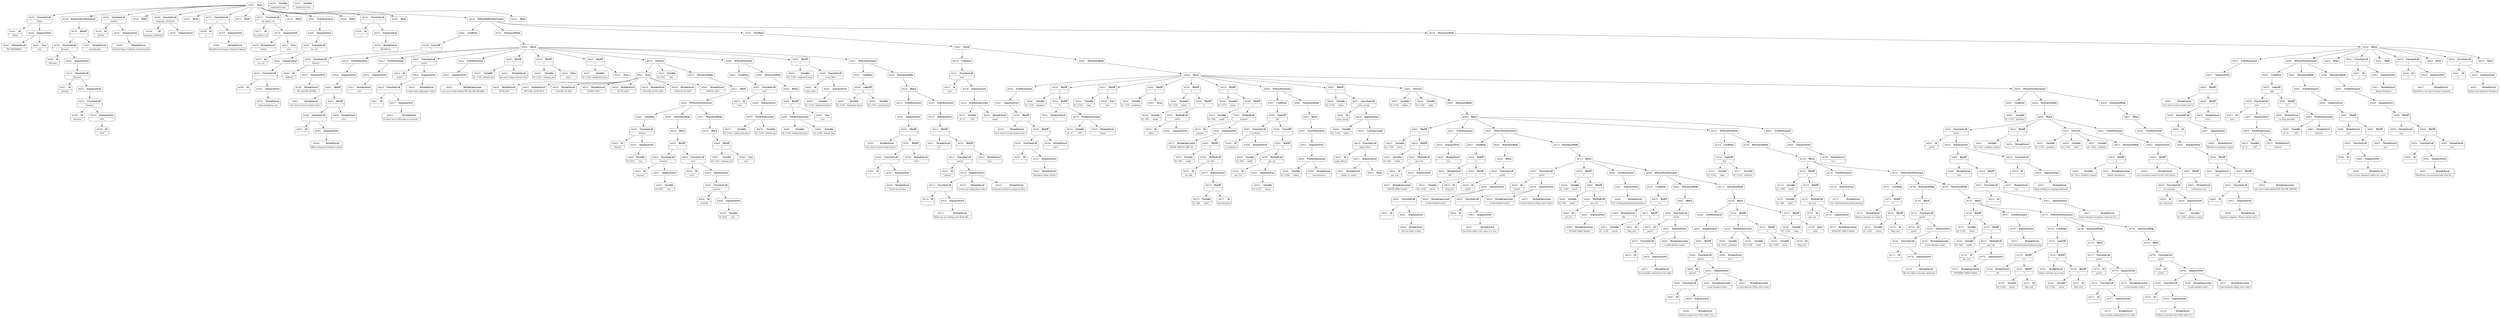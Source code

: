 digraph ast {
node [shape=none];
46341 [label=<<TABLE border='1' cellspacing='0' cellpadding='10' style='rounded' ><TR><TD border='0'>46341</TD><TD border='0'><B>Id</B></TD></TR><HR/><TR><TD border='0' cellpadding='5' colspan='2'>define</TD></TR></TABLE>>];
46342 [label=<<TABLE border='1' cellspacing='0' cellpadding='10' style='rounded' ><TR><TD border='0'>46342</TD><TD border='0'><B>StringLiteral</B></TD></TR><HR/><TR><TD border='0' cellpadding='5' colspan='2'>WP_REPAIRING</TD></TR></TABLE>>];
46343 [label=<<TABLE border='1' cellspacing='0' cellpadding='10' style='rounded' ><TR><TD border='0'>46343</TD><TD border='0'><B>True</B></TD></TR><HR/><TR><TD border='0' cellpadding='5' colspan='2'>true</TD></TR></TABLE>>];
46344 [label=<<TABLE border='1' cellspacing='0' cellpadding='10' style='rounded' ><TR><TD border='0'>46344</TD><TD border='0'><B>ArgumentList</B></TD></TR></TABLE>>];
46344 -> 46342 [weight=2];
46344 -> 46343 [weight=2];
46345 [label=<<TABLE border='1' cellspacing='0' cellpadding='10' style='rounded' ><TR><TD border='0'>46345</TD><TD border='0'><B>FunctionCall</B></TD></TR><HR/><TR><TD border='0' cellpadding='5' colspan='2'>define</TD></TR></TABLE>>];
46345 -> 46341 [weight=2];
46345 -> 46344 [weight=2];
46346 [label=<<TABLE border='1' cellspacing='0' cellpadding='10' style='rounded' ><TR><TD border='0'>46346</TD><TD border='0'><B>Id</B></TD></TR><HR/><TR><TD border='0' cellpadding='5' colspan='2'>dirname</TD></TR></TABLE>>];
46347 [label=<<TABLE border='1' cellspacing='0' cellpadding='10' style='rounded' ><TR><TD border='0'>46347</TD><TD border='0'><B>Id</B></TD></TR><HR/><TR><TD border='0' cellpadding='5' colspan='2'>dirname</TD></TR></TABLE>>];
46348 [label=<<TABLE border='1' cellspacing='0' cellpadding='10' style='rounded' ><TR><TD border='0'>46348</TD><TD border='0'><B>Id</B></TD></TR><HR/><TR><TD border='0' cellpadding='5' colspan='2'>dirname</TD></TR></TABLE>>];
46349 [label=<<TABLE border='1' cellspacing='0' cellpadding='10' style='rounded' ><TR><TD border='0'>46349</TD><TD border='0'><B>Id</B></TD></TR><HR/><TR><TD border='0' cellpadding='5' colspan='2'>__FILE__</TD></TR></TABLE>>];
46350 [label=<<TABLE border='1' cellspacing='0' cellpadding='10' style='rounded' ><TR><TD border='0'>46350</TD><TD border='0'><B>ArgumentList</B></TD></TR><HR/><TR><TD border='0' cellpadding='5' colspan='2'>__FILE__</TD></TR></TABLE>>];
46350 -> 46349 [weight=2];
46351 [label=<<TABLE border='1' cellspacing='0' cellpadding='10' style='rounded' ><TR><TD border='0'>46351</TD><TD border='0'><B>FunctionCall</B></TD></TR><HR/><TR><TD border='0' cellpadding='5' colspan='2'>dirname</TD></TR></TABLE>>];
46351 -> 46348 [weight=2];
46351 -> 46350 [weight=2];
46352 [label=<<TABLE border='1' cellspacing='0' cellpadding='10' style='rounded' ><TR><TD border='0'>46352</TD><TD border='0'><B>ArgumentList</B></TD></TR></TABLE>>];
46352 -> 46351 [weight=2];
46353 [label=<<TABLE border='1' cellspacing='0' cellpadding='10' style='rounded' ><TR><TD border='0'>46353</TD><TD border='0'><B>FunctionCall</B></TD></TR><HR/><TR><TD border='0' cellpadding='5' colspan='2'>dirname</TD></TR></TABLE>>];
46353 -> 46347 [weight=2];
46353 -> 46352 [weight=2];
46354 [label=<<TABLE border='1' cellspacing='0' cellpadding='10' style='rounded' ><TR><TD border='0'>46354</TD><TD border='0'><B>ArgumentList</B></TD></TR></TABLE>>];
46354 -> 46353 [weight=2];
46355 [label=<<TABLE border='1' cellspacing='0' cellpadding='10' style='rounded' ><TR><TD border='0'>46355</TD><TD border='0'><B>FunctionCall</B></TD></TR><HR/><TR><TD border='0' cellpadding='5' colspan='2'>dirname</TD></TR></TABLE>>];
46355 -> 46346 [weight=2];
46355 -> 46354 [weight=2];
46356 [label=<<TABLE border='1' cellspacing='0' cellpadding='10' style='rounded' ><TR><TD border='0'>46356</TD><TD border='0'><B>BinOP</B></TD></TR><HR/><TR><TD border='0' cellpadding='5' colspan='2'>.</TD></TR></TABLE>>];
46356 -> 46355 [weight=2];
46356 -> 46357 [weight=2];
46357 [label=<<TABLE border='1' cellspacing='0' cellpadding='10' style='rounded' ><TR><TD border='0'>46357</TD><TD border='0'><B>StringLiteral</B></TD></TR><HR/><TR><TD border='0' cellpadding='5' colspan='2'>wp-load.php</TD></TR></TABLE>>];
46358 [label=<<TABLE border='1' cellspacing='0' cellpadding='10' style='rounded' ><TR><TD border='0'>46358</TD><TD border='0'><B>RequireOnceStatement</B></TD></TR></TABLE>>];
46358 -> 46356 [weight=2];
46359 [label=<<TABLE border='1' cellspacing='0' cellpadding='10' style='rounded' ><TR><TD border='0'>46359</TD><TD border='0'><B>Id</B></TD></TR><HR/><TR><TD border='0' cellpadding='5' colspan='2'>header</TD></TR></TABLE>>];
46360 [label=<<TABLE border='1' cellspacing='0' cellpadding='10' style='rounded' ><TR><TD border='0'>46360</TD><TD border='0'><B>StringLiteral</B></TD></TR><HR/><TR><TD border='0' cellpadding='5' colspan='2'>Content-Type: texthtml; charset=utf-8</TD></TR></TABLE>>];
46361 [label=<<TABLE border='1' cellspacing='0' cellpadding='10' style='rounded' ><TR><TD border='0'>46361</TD><TD border='0'><B>ArgumentList</B></TD></TR></TABLE>>];
46361 -> 46360 [weight=2];
46362 [label=<<TABLE border='1' cellspacing='0' cellpadding='10' style='rounded' ><TR><TD border='0'>46362</TD><TD border='0'><B>FunctionCall</B></TD></TR><HR/><TR><TD border='0' cellpadding='5' colspan='2'>header</TD></TR></TABLE>>];
46362 -> 46359 [weight=2];
46362 -> 46361 [weight=2];
46363 [label=<<TABLE border='1' cellspacing='0' cellpadding='10' style='rounded' ><TR><TD border='0'>46363</TD><TD border='0'><B>Html</B></TD></TR></TABLE>>];
46364 [label=<<TABLE border='1' cellspacing='0' cellpadding='10' style='rounded' ><TR><TD border='0'>46364</TD><TD border='0'><B>Id</B></TD></TR><HR/><TR><TD border='0' cellpadding='5' colspan='2'>language_attributes</TD></TR></TABLE>>];
46365 [label=<<TABLE border='1' cellspacing='0' cellpadding='10' style='rounded' ><TR><TD border='0'>46365</TD><TD border='0'><B>ArgumentList</B></TD></TR></TABLE>>];
46366 [label=<<TABLE border='1' cellspacing='0' cellpadding='10' style='rounded' ><TR><TD border='0'>46366</TD><TD border='0'><B>FunctionCall</B></TD></TR><HR/><TR><TD border='0' cellpadding='5' colspan='2'>language_attributes</TD></TR></TABLE>>];
46366 -> 46364 [weight=2];
46366 -> 46365 [weight=2];
46367 [label=<<TABLE border='1' cellspacing='0' cellpadding='10' style='rounded' ><TR><TD border='0'>46367</TD><TD border='0'><B>Html</B></TD></TR></TABLE>>];
46368 [label=<<TABLE border='1' cellspacing='0' cellpadding='10' style='rounded' ><TR><TD border='0'>46368</TD><TD border='0'><B>Id</B></TD></TR><HR/><TR><TD border='0' cellpadding='5' colspan='2'>_e</TD></TR></TABLE>>];
46369 [label=<<TABLE border='1' cellspacing='0' cellpadding='10' style='rounded' ><TR><TD border='0'>46369</TD><TD border='0'><B>StringLiteral</B></TD></TR><HR/><TR><TD border='0' cellpadding='5' colspan='2'>WordPress &amp;rsaquo; Database Repair</TD></TR></TABLE>>];
46370 [label=<<TABLE border='1' cellspacing='0' cellpadding='10' style='rounded' ><TR><TD border='0'>46370</TD><TD border='0'><B>ArgumentList</B></TD></TR></TABLE>>];
46370 -> 46369 [weight=2];
46371 [label=<<TABLE border='1' cellspacing='0' cellpadding='10' style='rounded' ><TR><TD border='0'>46371</TD><TD border='0'><B>FunctionCall</B></TD></TR><HR/><TR><TD border='0' cellpadding='5' colspan='2'>_e</TD></TR></TABLE>>];
46371 -> 46368 [weight=2];
46371 -> 46370 [weight=2];
46372 [label=<<TABLE border='1' cellspacing='0' cellpadding='10' style='rounded' ><TR><TD border='0'>46372</TD><TD border='0'><B>Html</B></TD></TR></TABLE>>];
46373 [label=<<TABLE border='1' cellspacing='0' cellpadding='10' style='rounded' ><TR><TD border='0'>46373</TD><TD border='0'><B>Id</B></TD></TR><HR/><TR><TD border='0' cellpadding='5' colspan='2'>wp_admin_css</TD></TR></TABLE>>];
46374 [label=<<TABLE border='1' cellspacing='0' cellpadding='10' style='rounded' ><TR><TD border='0'>46374</TD><TD border='0'><B>StringLiteral</B></TD></TR><HR/><TR><TD border='0' cellpadding='5' colspan='2'>install</TD></TR></TABLE>>];
46375 [label=<<TABLE border='1' cellspacing='0' cellpadding='10' style='rounded' ><TR><TD border='0'>46375</TD><TD border='0'><B>True</B></TD></TR><HR/><TR><TD border='0' cellpadding='5' colspan='2'>true</TD></TR></TABLE>>];
46376 [label=<<TABLE border='1' cellspacing='0' cellpadding='10' style='rounded' ><TR><TD border='0'>46376</TD><TD border='0'><B>ArgumentList</B></TD></TR></TABLE>>];
46376 -> 46374 [weight=2];
46376 -> 46375 [weight=2];
46377 [label=<<TABLE border='1' cellspacing='0' cellpadding='10' style='rounded' ><TR><TD border='0'>46377</TD><TD border='0'><B>FunctionCall</B></TD></TR><HR/><TR><TD border='0' cellpadding='5' colspan='2'>wp_admin_css</TD></TR></TABLE>>];
46377 -> 46373 [weight=2];
46377 -> 46376 [weight=2];
46378 [label=<<TABLE border='1' cellspacing='0' cellpadding='10' style='rounded' ><TR><TD border='0'>46378</TD><TD border='0'><B>Html</B></TD></TR></TABLE>>];
46379 [label=<<TABLE border='1' cellspacing='0' cellpadding='10' style='rounded' ><TR><TD border='0'>46379</TD><TD border='0'><B>Id</B></TD></TR><HR/><TR><TD border='0' cellpadding='5' colspan='2'>esc_url</TD></TR></TABLE>>];
46380 [label=<<TABLE border='1' cellspacing='0' cellpadding='10' style='rounded' ><TR><TD border='0'>46380</TD><TD border='0'><B>Id</B></TD></TR><HR/><TR><TD border='0' cellpadding='5' colspan='2'>__</TD></TR></TABLE>>];
46381 [label=<<TABLE border='1' cellspacing='0' cellpadding='10' style='rounded' ><TR><TD border='0'>46381</TD><TD border='0'><B>StringLiteral</B></TD></TR><HR/><TR><TD border='0' cellpadding='5' colspan='2'>https:wordpress.org</TD></TR></TABLE>>];
46382 [label=<<TABLE border='1' cellspacing='0' cellpadding='10' style='rounded' ><TR><TD border='0'>46382</TD><TD border='0'><B>ArgumentList</B></TD></TR></TABLE>>];
46382 -> 46381 [weight=2];
46383 [label=<<TABLE border='1' cellspacing='0' cellpadding='10' style='rounded' ><TR><TD border='0'>46383</TD><TD border='0'><B>FunctionCall</B></TD></TR><HR/><TR><TD border='0' cellpadding='5' colspan='2'>__</TD></TR></TABLE>>];
46383 -> 46380 [weight=2];
46383 -> 46382 [weight=2];
46384 [label=<<TABLE border='1' cellspacing='0' cellpadding='10' style='rounded' ><TR><TD border='0'>46384</TD><TD border='0'><B>ArgumentList</B></TD></TR></TABLE>>];
46384 -> 46383 [weight=2];
46385 [label=<<TABLE border='1' cellspacing='0' cellpadding='10' style='rounded' ><TR><TD border='0'>46385</TD><TD border='0'><B>FunctionCall</B></TD></TR><HR/><TR><TD border='0' cellpadding='5' colspan='2'>esc_url</TD></TR></TABLE>>];
46385 -> 46379 [weight=2];
46385 -> 46384 [weight=2];
46386 [label=<<TABLE border='1' cellspacing='0' cellpadding='10' style='rounded' ><TR><TD border='0'>46386</TD><TD border='0'><B>ArgumentList</B></TD></TR></TABLE>>];
46386 -> 46385 [weight=2];
46387 [label=<<TABLE border='1' cellspacing='0' cellpadding='10' style='rounded' ><TR><TD border='0'>46387</TD><TD border='0'><B>EchoStatement</B></TD></TR></TABLE>>];
46387 -> 46386 [weight=2];
46388 [label=<<TABLE border='1' cellspacing='0' cellpadding='10' style='rounded' ><TR><TD border='0'>46388</TD><TD border='0'><B>Html</B></TD></TR></TABLE>>];
46389 [label=<<TABLE border='1' cellspacing='0' cellpadding='10' style='rounded' ><TR><TD border='0'>46389</TD><TD border='0'><B>Id</B></TD></TR><HR/><TR><TD border='0' cellpadding='5' colspan='2'>_e</TD></TR></TABLE>>];
46390 [label=<<TABLE border='1' cellspacing='0' cellpadding='10' style='rounded' ><TR><TD border='0'>46390</TD><TD border='0'><B>StringLiteral</B></TD></TR><HR/><TR><TD border='0' cellpadding='5' colspan='2'>WordPress</TD></TR></TABLE>>];
46391 [label=<<TABLE border='1' cellspacing='0' cellpadding='10' style='rounded' ><TR><TD border='0'>46391</TD><TD border='0'><B>ArgumentList</B></TD></TR></TABLE>>];
46391 -> 46390 [weight=2];
46392 [label=<<TABLE border='1' cellspacing='0' cellpadding='10' style='rounded' ><TR><TD border='0'>46392</TD><TD border='0'><B>FunctionCall</B></TD></TR><HR/><TR><TD border='0' cellpadding='5' colspan='2'>_e</TD></TR></TABLE>>];
46392 -> 46389 [weight=2];
46392 -> 46391 [weight=2];
46393 [label=<<TABLE border='1' cellspacing='0' cellpadding='10' style='rounded' ><TR><TD border='0'>46393</TD><TD border='0'><B>Html</B></TD></TR></TABLE>>];
46395 [label=<<TABLE border='1' cellspacing='0' cellpadding='10' style='rounded' ><TR><TD border='0'>46395</TD><TD border='0'><B>Id</B></TD></TR><HR/><TR><TD border='0' cellpadding='5' colspan='2'>defined</TD></TR></TABLE>>];
46396 [label=<<TABLE border='1' cellspacing='0' cellpadding='10' style='rounded' ><TR><TD border='0'>46396</TD><TD border='0'><B>StringLiteral</B></TD></TR><HR/><TR><TD border='0' cellpadding='5' colspan='2'>WP_ALLOW_REPAIR</TD></TR></TABLE>>];
46397 [label=<<TABLE border='1' cellspacing='0' cellpadding='10' style='rounded' ><TR><TD border='0'>46397</TD><TD border='0'><B>ArgumentList</B></TD></TR></TABLE>>];
46397 -> 46396 [weight=2];
46398 [label=<<TABLE border='1' cellspacing='0' cellpadding='10' style='rounded' ><TR><TD border='0'>46398</TD><TD border='0'><B>FunctionCall</B></TD></TR><HR/><TR><TD border='0' cellpadding='5' colspan='2'>defined</TD></TR></TABLE>>];
46398 -> 46395 [weight=2];
46398 -> 46397 [weight=2];
46399 [label=<<TABLE border='1' cellspacing='0' cellpadding='10' style='rounded' ><TR><TD border='0'>46399</TD><TD border='0'><B>UnaryOP</B></TD></TR><HR/><TR><TD border='0' cellpadding='5' colspan='2'>!</TD></TR></TABLE>>];
46399 -> 46398 [weight=2];
46400 [label=<<TABLE border='1' cellspacing='0' cellpadding='10' style='rounded' ><TR><TD border='0'>46400</TD><TD border='0'><B>Condition</B></TD></TR></TABLE>>];
46400 -> 46399 [weight=2];
46401 [label=<<TABLE border='1' cellspacing='0' cellpadding='10' style='rounded' ><TR><TD border='0'>46401</TD><TD border='0'><B>StringLiteral</B></TD></TR><HR/><TR><TD border='0' cellpadding='5' colspan='2'>&lt;h1 class='screen-reader-text'&gt;</TD></TR></TABLE>>];
46402 [label=<<TABLE border='1' cellspacing='0' cellpadding='10' style='rounded' ><TR><TD border='0'>46402</TD><TD border='0'><B>BinOP</B></TD></TR><HR/><TR><TD border='0' cellpadding='5' colspan='2'>.</TD></TR></TABLE>>];
46402 -> 46401 [weight=2];
46402 -> 46407 [weight=2];
46403 [label=<<TABLE border='1' cellspacing='0' cellpadding='10' style='rounded' ><TR><TD border='0'>46403</TD><TD border='0'><B>Id</B></TD></TR><HR/><TR><TD border='0' cellpadding='5' colspan='2'>__</TD></TR></TABLE>>];
46404 [label=<<TABLE border='1' cellspacing='0' cellpadding='10' style='rounded' ><TR><TD border='0'>46404</TD><TD border='0'><B>StringLiteral</B></TD></TR><HR/><TR><TD border='0' cellpadding='5' colspan='2'>Allow automatic database repair</TD></TR></TABLE>>];
46405 [label=<<TABLE border='1' cellspacing='0' cellpadding='10' style='rounded' ><TR><TD border='0'>46405</TD><TD border='0'><B>ArgumentList</B></TD></TR></TABLE>>];
46405 -> 46404 [weight=2];
46406 [label=<<TABLE border='1' cellspacing='0' cellpadding='10' style='rounded' ><TR><TD border='0'>46406</TD><TD border='0'><B>FunctionCall</B></TD></TR><HR/><TR><TD border='0' cellpadding='5' colspan='2'>__</TD></TR></TABLE>>];
46406 -> 46403 [weight=2];
46406 -> 46405 [weight=2];
46407 [label=<<TABLE border='1' cellspacing='0' cellpadding='10' style='rounded' ><TR><TD border='0'>46407</TD><TD border='0'><B>BinOP</B></TD></TR><HR/><TR><TD border='0' cellpadding='5' colspan='2'>.</TD></TR></TABLE>>];
46407 -> 46406 [weight=2];
46407 -> 46408 [weight=2];
46408 [label=<<TABLE border='1' cellspacing='0' cellpadding='10' style='rounded' ><TR><TD border='0'>46408</TD><TD border='0'><B>StringLiteral</B></TD></TR><HR/><TR><TD border='0' cellpadding='5' colspan='2'>&lt;h1&gt;</TD></TR></TABLE>>];
46409 [label=<<TABLE border='1' cellspacing='0' cellpadding='10' style='rounded' ><TR><TD border='0'>46409</TD><TD border='0'><B>ArgumentList</B></TD></TR></TABLE>>];
46409 -> 46402 [weight=2];
46410 [label=<<TABLE border='1' cellspacing='0' cellpadding='10' style='rounded' ><TR><TD border='0'>46410</TD><TD border='0'><B>EchoStatement</B></TD></TR></TABLE>>];
46410 -> 46409 [weight=2];
46411 [label=<<TABLE border='1' cellspacing='0' cellpadding='10' style='rounded' ><TR><TD border='0'>46411</TD><TD border='0'><B>StringLiteral</B></TD></TR><HR/><TR><TD border='0' cellpadding='5' colspan='2'>&lt;p&gt;</TD></TR></TABLE>>];
46412 [label=<<TABLE border='1' cellspacing='0' cellpadding='10' style='rounded' ><TR><TD border='0'>46412</TD><TD border='0'><B>ArgumentList</B></TD></TR></TABLE>>];
46412 -> 46411 [weight=2];
46413 [label=<<TABLE border='1' cellspacing='0' cellpadding='10' style='rounded' ><TR><TD border='0'>46413</TD><TD border='0'><B>EchoStatement</B></TD></TR></TABLE>>];
46413 -> 46412 [weight=2];
46414 [label=<<TABLE border='1' cellspacing='0' cellpadding='10' style='rounded' ><TR><TD border='0'>46414</TD><TD border='0'><B>Id</B></TD></TR><HR/><TR><TD border='0' cellpadding='5' colspan='2'>printf</TD></TR></TABLE>>];
46415 [label=<<TABLE border='1' cellspacing='0' cellpadding='10' style='rounded' ><TR><TD border='0'>46415</TD><TD border='0'><B>Id</B></TD></TR><HR/><TR><TD border='0' cellpadding='5' colspan='2'>__</TD></TR></TABLE>>];
46416 [label=<<TABLE border='1' cellspacing='0' cellpadding='10' style='rounded' ><TR><TD border='0'>46416</TD><TD border='0'><B>StringLiteral</B></TD></TR><HR/><TR><TD border='0' cellpadding='5' colspan='2'>To allow use of this page to automati...</TD></TR></TABLE>>];
46417 [label=<<TABLE border='1' cellspacing='0' cellpadding='10' style='rounded' ><TR><TD border='0'>46417</TD><TD border='0'><B>ArgumentList</B></TD></TR></TABLE>>];
46417 -> 46416 [weight=2];
46418 [label=<<TABLE border='1' cellspacing='0' cellpadding='10' style='rounded' ><TR><TD border='0'>46418</TD><TD border='0'><B>FunctionCall</B></TD></TR><HR/><TR><TD border='0' cellpadding='5' colspan='2'>__</TD></TR></TABLE>>];
46418 -> 46415 [weight=2];
46418 -> 46417 [weight=2];
46419 [label=<<TABLE border='1' cellspacing='0' cellpadding='10' style='rounded' ><TR><TD border='0'>46419</TD><TD border='0'><B>StringLiteral</B></TD></TR><HR/><TR><TD border='0' cellpadding='5' colspan='2'>&lt;code&gt;wp-config.php&lt;code&gt;</TD></TR></TABLE>>];
46420 [label=<<TABLE border='1' cellspacing='0' cellpadding='10' style='rounded' ><TR><TD border='0'>46420</TD><TD border='0'><B>ArgumentList</B></TD></TR></TABLE>>];
46420 -> 46418 [weight=2];
46420 -> 46419 [weight=2];
46421 [label=<<TABLE border='1' cellspacing='0' cellpadding='10' style='rounded' ><TR><TD border='0'>46421</TD><TD border='0'><B>FunctionCall</B></TD></TR><HR/><TR><TD border='0' cellpadding='5' colspan='2'>printf</TD></TR></TABLE>>];
46421 -> 46414 [weight=2];
46421 -> 46420 [weight=2];
46422 [label=<<TABLE border='1' cellspacing='0' cellpadding='10' style='rounded' ><TR><TD border='0'>46422</TD><TD border='0'><B>StringExpression</B></TD></TR><HR/><TR><TD border='0' cellpadding='5' colspan='2'>&lt;p&gt;&lt;p&gt;&lt;code&gt;define('WP_ALLOW_REPAIR'...</TD></TR></TABLE>>];
46423 [label=<<TABLE border='1' cellspacing='0' cellpadding='10' style='rounded' ><TR><TD border='0'>46423</TD><TD border='0'><B>ArgumentList</B></TD></TR></TABLE>>];
46423 -> 46422 [weight=2];
46424 [label=<<TABLE border='1' cellspacing='0' cellpadding='10' style='rounded' ><TR><TD border='0'>46424</TD><TD border='0'><B>EchoStatement</B></TD></TR></TABLE>>];
46424 -> 46423 [weight=2];
46425 [label=<<TABLE border='1' cellspacing='0' cellpadding='10' style='rounded' ><TR><TD border='0'>46425</TD><TD border='0'><B>Variable</B></TD></TR><HR/><TR><TD border='0' cellpadding='5'>(0, 1130)</TD><TD border='0' cellpadding='5'>default_key</TD></TR></TABLE>>];
46426 [label=<<TABLE border='1' cellspacing='0' cellpadding='10' style='rounded' ><TR><TD border='0'>46426</TD><TD border='0'><B>BinOP</B></TD></TR><HR/><TR><TD border='0' cellpadding='5' colspan='2'>=</TD></TR></TABLE>>];
46426 -> 46425 [weight=2];
46426 -> 46427 [weight=2];
46427 [label=<<TABLE border='1' cellspacing='0' cellpadding='10' style='rounded' ><TR><TD border='0'>46427</TD><TD border='0'><B>StringLiteral</B></TD></TR><HR/><TR><TD border='0' cellpadding='5' colspan='2'>put your unique phrase here</TD></TR></TABLE>>];
46428 [label=<<TABLE border='1' cellspacing='0' cellpadding='10' style='rounded' ><TR><TD border='0'>46428</TD><TD border='0'><B>Variable</B></TD></TR><HR/><TR><TD border='0' cellpadding='5'>(0, 1131)</TD><TD border='0' cellpadding='5'>missing_key</TD></TR></TABLE>>];
46429 [label=<<TABLE border='1' cellspacing='0' cellpadding='10' style='rounded' ><TR><TD border='0'>46429</TD><TD border='0'><B>BinOP</B></TD></TR><HR/><TR><TD border='0' cellpadding='5' colspan='2'>=</TD></TR></TABLE>>];
46429 -> 46428 [weight=2];
46429 -> 46430 [weight=2];
46430 [label=<<TABLE border='1' cellspacing='0' cellpadding='10' style='rounded' ><TR><TD border='0'>46430</TD><TD border='0'><B>False</B></TD></TR><HR/><TR><TD border='0' cellpadding='5' colspan='2'>false</TD></TR></TABLE>>];
46431 [label=<<TABLE border='1' cellspacing='0' cellpadding='10' style='rounded' ><TR><TD border='0'>46431</TD><TD border='0'><B>Variable</B></TD></TR><HR/><TR><TD border='0' cellpadding='5'>(0, 1132)</TD><TD border='0' cellpadding='5'>duplicated_keys</TD></TR></TABLE>>];
46432 [label=<<TABLE border='1' cellspacing='0' cellpadding='10' style='rounded' ><TR><TD border='0'>46432</TD><TD border='0'><B>BinOP</B></TD></TR><HR/><TR><TD border='0' cellpadding='5' colspan='2'>=</TD></TR></TABLE>>];
46432 -> 46431 [weight=2];
46432 -> 46433 [weight=2];
46433 [label=<<TABLE border='1' cellspacing='0' cellpadding='10' style='rounded' ><TR><TD border='0'>46433</TD><TD border='0'><B>Array</B></TD></TR></TABLE>>];
46434 [label=<<TABLE border='1' cellspacing='0' cellpadding='10' style='rounded' ><TR><TD border='0'>46434</TD><TD border='0'><B>StringLiteral</B></TD></TR><HR/><TR><TD border='0' cellpadding='5' colspan='2'>AUTH_KEY</TD></TR></TABLE>>];
46435 [label=<<TABLE border='1' cellspacing='0' cellpadding='10' style='rounded' ><TR><TD border='0'>46435</TD><TD border='0'><B>StringLiteral</B></TD></TR><HR/><TR><TD border='0' cellpadding='5' colspan='2'>SECURE_AUTH_KEY</TD></TR></TABLE>>];
46436 [label=<<TABLE border='1' cellspacing='0' cellpadding='10' style='rounded' ><TR><TD border='0'>46436</TD><TD border='0'><B>StringLiteral</B></TD></TR><HR/><TR><TD border='0' cellpadding='5' colspan='2'>LOGGED_IN_KEY</TD></TR></TABLE>>];
46437 [label=<<TABLE border='1' cellspacing='0' cellpadding='10' style='rounded' ><TR><TD border='0'>46437</TD><TD border='0'><B>StringLiteral</B></TD></TR><HR/><TR><TD border='0' cellpadding='5' colspan='2'>NONCE_KEY</TD></TR></TABLE>>];
46438 [label=<<TABLE border='1' cellspacing='0' cellpadding='10' style='rounded' ><TR><TD border='0'>46438</TD><TD border='0'><B>StringLiteral</B></TD></TR><HR/><TR><TD border='0' cellpadding='5' colspan='2'>AUTH_SALT</TD></TR></TABLE>>];
46439 [label=<<TABLE border='1' cellspacing='0' cellpadding='10' style='rounded' ><TR><TD border='0'>46439</TD><TD border='0'><B>StringLiteral</B></TD></TR><HR/><TR><TD border='0' cellpadding='5' colspan='2'>SECURE_AUTH_SALT</TD></TR></TABLE>>];
46440 [label=<<TABLE border='1' cellspacing='0' cellpadding='10' style='rounded' ><TR><TD border='0'>46440</TD><TD border='0'><B>StringLiteral</B></TD></TR><HR/><TR><TD border='0' cellpadding='5' colspan='2'>LOGGED_IN_SALT</TD></TR></TABLE>>];
46441 [label=<<TABLE border='1' cellspacing='0' cellpadding='10' style='rounded' ><TR><TD border='0'>46441</TD><TD border='0'><B>StringLiteral</B></TD></TR><HR/><TR><TD border='0' cellpadding='5' colspan='2'>NONCE_SALT</TD></TR></TABLE>>];
46442 [label=<<TABLE border='1' cellspacing='0' cellpadding='10' style='rounded' ><TR><TD border='0'>46442</TD><TD border='0'><B>Array</B></TD></TR></TABLE>>];
46442 -> 46434 [weight=2];
46442 -> 46435 [weight=2];
46442 -> 46436 [weight=2];
46442 -> 46437 [weight=2];
46442 -> 46438 [weight=2];
46442 -> 46439 [weight=2];
46442 -> 46440 [weight=2];
46442 -> 46441 [weight=2];
46443 [label=<<TABLE border='1' cellspacing='0' cellpadding='10' style='rounded' ><TR><TD border='0'>46443</TD><TD border='0'><B>Variable</B></TD></TR><HR/><TR><TD border='0' cellpadding='5'>(0, 816)</TD><TD border='0' cellpadding='5'>key</TD></TR></TABLE>>];
46445 [label=<<TABLE border='1' cellspacing='0' cellpadding='10' style='rounded' ><TR><TD border='0'>46445</TD><TD border='0'><B>Id</B></TD></TR><HR/><TR><TD border='0' cellpadding='5' colspan='2'>defined</TD></TR></TABLE>>];
46446 [label=<<TABLE border='1' cellspacing='0' cellpadding='10' style='rounded' ><TR><TD border='0'>46446</TD><TD border='0'><B>Variable</B></TD></TR><HR/><TR><TD border='0' cellpadding='5'>(0, 816)</TD><TD border='0' cellpadding='5'>key</TD></TR></TABLE>>];
46447 [label=<<TABLE border='1' cellspacing='0' cellpadding='10' style='rounded' ><TR><TD border='0'>46447</TD><TD border='0'><B>ArgumentList</B></TD></TR></TABLE>>];
46447 -> 46446 [weight=2];
46448 [label=<<TABLE border='1' cellspacing='0' cellpadding='10' style='rounded' ><TR><TD border='0'>46448</TD><TD border='0'><B>FunctionCall</B></TD></TR><HR/><TR><TD border='0' cellpadding='5' colspan='2'>defined</TD></TR></TABLE>>];
46448 -> 46445 [weight=2];
46448 -> 46447 [weight=2];
46449 [label=<<TABLE border='1' cellspacing='0' cellpadding='10' style='rounded' ><TR><TD border='0'>46449</TD><TD border='0'><B>Condition</B></TD></TR></TABLE>>];
46449 -> 46448 [weight=2];
46450 [label=<<TABLE border='1' cellspacing='0' cellpadding='10' style='rounded' ><TR><TD border='0'>46450</TD><TD border='0'><B>Variable</B></TD></TR><HR/><TR><TD border='0' cellpadding='5' colspan='2'>duplicated_keys</TD></TR></TABLE>>];
46451 [label=<<TABLE border='1' cellspacing='0' cellpadding='10' style='rounded' ><TR><TD border='0'>46451</TD><TD border='0'><B>Id</B></TD></TR><HR/><TR><TD border='0' cellpadding='5' colspan='2'>constant</TD></TR></TABLE>>];
46452 [label=<<TABLE border='1' cellspacing='0' cellpadding='10' style='rounded' ><TR><TD border='0'>46452</TD><TD border='0'><B>Variable</B></TD></TR><HR/><TR><TD border='0' cellpadding='5'>(0, 816)</TD><TD border='0' cellpadding='5'>key</TD></TR></TABLE>>];
46453 [label=<<TABLE border='1' cellspacing='0' cellpadding='10' style='rounded' ><TR><TD border='0'>46453</TD><TD border='0'><B>ArgumentList</B></TD></TR></TABLE>>];
46453 -> 46452 [weight=2];
46454 [label=<<TABLE border='1' cellspacing='0' cellpadding='10' style='rounded' ><TR><TD border='0'>46454</TD><TD border='0'><B>FunctionCall</B></TD></TR><HR/><TR><TD border='0' cellpadding='5' colspan='2'>constant</TD></TR></TABLE>>];
46454 -> 46451 [weight=2];
46454 -> 46453 [weight=2];
46455 [label=<<TABLE border='1' cellspacing='0' cellpadding='10' style='rounded' ><TR><TD border='0'>46455</TD><TD border='0'><B>BinOP</B></TD></TR><HR/><TR><TD border='0' cellpadding='5' colspan='2'>=</TD></TR></TABLE>>];
46455 -> 46454 [weight=2];
46455 -> 46463 [weight=2];
46456 [label=<<TABLE border='1' cellspacing='0' cellpadding='10' style='rounded' ><TR><TD border='0'>46456</TD><TD border='0'><B>Id</B></TD></TR><HR/><TR><TD border='0' cellpadding='5' colspan='2'>isset</TD></TR></TABLE>>];
46457 [label=<<TABLE border='1' cellspacing='0' cellpadding='10' style='rounded' ><TR><TD border='0'>46457</TD><TD border='0'><B>Variable</B></TD></TR><HR/><TR><TD border='0' cellpadding='5' colspan='2'>duplicated_keys</TD></TR></TABLE>>];
46458 [label=<<TABLE border='1' cellspacing='0' cellpadding='10' style='rounded' ><TR><TD border='0'>46458</TD><TD border='0'><B>Id</B></TD></TR><HR/><TR><TD border='0' cellpadding='5' colspan='2'>constant</TD></TR></TABLE>>];
46459 [label=<<TABLE border='1' cellspacing='0' cellpadding='10' style='rounded' ><TR><TD border='0'>46459</TD><TD border='0'><B>Variable</B></TD></TR><HR/><TR><TD border='0' cellpadding='5'>(0, 816)</TD><TD border='0' cellpadding='5'>key</TD></TR></TABLE>>];
46460 [label=<<TABLE border='1' cellspacing='0' cellpadding='10' style='rounded' ><TR><TD border='0'>46460</TD><TD border='0'><B>ArgumentList</B></TD></TR></TABLE>>];
46460 -> 46459 [weight=2];
46461 [label=<<TABLE border='1' cellspacing='0' cellpadding='10' style='rounded' ><TR><TD border='0'>46461</TD><TD border='0'><B>FunctionCall</B></TD></TR><HR/><TR><TD border='0' cellpadding='5' colspan='2'>constant</TD></TR></TABLE>>];
46461 -> 46458 [weight=2];
46461 -> 46460 [weight=2];
46462 [label=<<TABLE border='1' cellspacing='0' cellpadding='10' style='rounded' ><TR><TD border='0'>46462</TD><TD border='0'><B>ArgumentList</B></TD></TR></TABLE>>];
46462 -> 46461 [weight=2];
46463 [label=<<TABLE border='1' cellspacing='0' cellpadding='10' style='rounded' ><TR><TD border='0'>46463</TD><TD border='0'><B>FunctionCall</B></TD></TR><HR/><TR><TD border='0' cellpadding='5' colspan='2'>isset</TD></TR></TABLE>>];
46463 -> 46456 [weight=2];
46463 -> 46462 [weight=2];
46464 [label=<<TABLE border='1' cellspacing='0' cellpadding='10' style='rounded' ><TR><TD border='0'>46464</TD><TD border='0'><B>Block</B></TD></TR></TABLE>>];
46464 -> 46455 [weight=2];
46465 [label=<<TABLE border='1' cellspacing='0' cellpadding='10' style='rounded' ><TR><TD border='0'>46465</TD><TD border='0'><B>IfThenElseStatement</B></TD></TR></TABLE>>];
46465 -> 46449 [weight=2];
46465 -> 46466 [weight=2];
46465 -> 46472 [weight=2];
46466 [label=<<TABLE border='1' cellspacing='0' cellpadding='10' style='rounded' ><TR><TD border='0'>46466</TD><TD border='0'><B>StatementBody</B></TD></TR></TABLE>>];
46466 -> 46464 [weight=2];
46467 [label=<<TABLE border='1' cellspacing='0' cellpadding='10' style='rounded' ><TR><TD border='0'>46467</TD><TD border='0'><B>Variable</B></TD></TR><HR/><TR><TD border='0' cellpadding='5'>(0, 1131)</TD><TD border='0' cellpadding='5'>missing_key</TD></TR></TABLE>>];
46468 [label=<<TABLE border='1' cellspacing='0' cellpadding='10' style='rounded' ><TR><TD border='0'>46468</TD><TD border='0'><B>BinOP</B></TD></TR><HR/><TR><TD border='0' cellpadding='5' colspan='2'>=</TD></TR></TABLE>>];
46468 -> 46467 [weight=2];
46468 -> 46469 [weight=2];
46469 [label=<<TABLE border='1' cellspacing='0' cellpadding='10' style='rounded' ><TR><TD border='0'>46469</TD><TD border='0'><B>True</B></TD></TR><HR/><TR><TD border='0' cellpadding='5' colspan='2'>true</TD></TR></TABLE>>];
46470 [label=<<TABLE border='1' cellspacing='0' cellpadding='10' style='rounded' ><TR><TD border='0'>46470</TD><TD border='0'><B>Block</B></TD></TR></TABLE>>];
46470 -> 46468 [weight=2];
46472 [label=<<TABLE border='1' cellspacing='0' cellpadding='10' style='rounded' ><TR><TD border='0'>46472</TD><TD border='0'><B>StatementBody</B></TD></TR></TABLE>>];
46472 -> 46470 [weight=2];
46473 [label=<<TABLE border='1' cellspacing='0' cellpadding='10' style='rounded' ><TR><TD border='0'>46473</TD><TD border='0'><B>Block</B></TD></TR></TABLE>>];
46473 -> 46465 [weight=2];
46474 [label=<<TABLE border='1' cellspacing='0' cellpadding='10' style='rounded' ><TR><TD border='0'>46474</TD><TD border='0'><B>ForEach</B></TD></TR></TABLE>>];
46474 -> 46442 [weight=2];
46474 -> 46443 [weight=2];
46474 -> 46475 [weight=2];
46475 [label=<<TABLE border='1' cellspacing='0' cellpadding='10' style='rounded' ><TR><TD border='0'>46475</TD><TD border='0'><B>StatementBody</B></TD></TR></TABLE>>];
46475 -> 46473 [weight=2];
46476 [label=<<TABLE border='1' cellspacing='0' cellpadding='10' style='rounded' ><TR><TD border='0'>46476</TD><TD border='0'><B>Id</B></TD></TR><HR/><TR><TD border='0' cellpadding='5' colspan='2'>isset</TD></TR></TABLE>>];
46477 [label=<<TABLE border='1' cellspacing='0' cellpadding='10' style='rounded' ><TR><TD border='0'>46477</TD><TD border='0'><B>Variable</B></TD></TR><HR/><TR><TD border='0' cellpadding='5'>(0, 1132)</TD><TD border='0' cellpadding='5'>duplicated_keys</TD></TR></TABLE>>];
46478 [label=<<TABLE border='1' cellspacing='0' cellpadding='10' style='rounded' ><TR><TD border='0'>46478</TD><TD border='0'><B>Variable</B></TD></TR><HR/><TR><TD border='0' cellpadding='5'>(0, 1130)</TD><TD border='0' cellpadding='5'>default_key</TD></TR></TABLE>>];
46479 [label=<<TABLE border='1' cellspacing='0' cellpadding='10' style='rounded' ><TR><TD border='0'>46479</TD><TD border='0'><B>PostfixExpression</B></TD></TR></TABLE>>];
46479 -> 46477 [weight=2];
46479 -> 46478 [weight=2];
46480 [label=<<TABLE border='1' cellspacing='0' cellpadding='10' style='rounded' ><TR><TD border='0'>46480</TD><TD border='0'><B>ArgumentList</B></TD></TR></TABLE>>];
46480 -> 46479 [weight=2];
46481 [label=<<TABLE border='1' cellspacing='0' cellpadding='10' style='rounded' ><TR><TD border='0'>46481</TD><TD border='0'><B>FunctionCall</B></TD></TR><HR/><TR><TD border='0' cellpadding='5' colspan='2'>isset</TD></TR></TABLE>>];
46481 -> 46476 [weight=2];
46481 -> 46480 [weight=2];
46482 [label=<<TABLE border='1' cellspacing='0' cellpadding='10' style='rounded' ><TR><TD border='0'>46482</TD><TD border='0'><B>Condition</B></TD></TR></TABLE>>];
46482 -> 46481 [weight=2];
46483 [label=<<TABLE border='1' cellspacing='0' cellpadding='10' style='rounded' ><TR><TD border='0'>46483</TD><TD border='0'><B>Variable</B></TD></TR><HR/><TR><TD border='0' cellpadding='5'>(0, 1132)</TD><TD border='0' cellpadding='5'>duplicated_keys</TD></TR></TABLE>>];
46484 [label=<<TABLE border='1' cellspacing='0' cellpadding='10' style='rounded' ><TR><TD border='0'>46484</TD><TD border='0'><B>Variable</B></TD></TR><HR/><TR><TD border='0' cellpadding='5'>(0, 1130)</TD><TD border='0' cellpadding='5'>default_key</TD></TR></TABLE>>];
46485 [label=<<TABLE border='1' cellspacing='0' cellpadding='10' style='rounded' ><TR><TD border='0'>46485</TD><TD border='0'><B>PostfixExpression</B></TD></TR></TABLE>>];
46485 -> 46483 [weight=2];
46485 -> 46484 [weight=2];
46486 [label=<<TABLE border='1' cellspacing='0' cellpadding='10' style='rounded' ><TR><TD border='0'>46486</TD><TD border='0'><B>BinOP</B></TD></TR><HR/><TR><TD border='0' cellpadding='5' colspan='2'>=</TD></TR></TABLE>>];
46486 -> 46485 [weight=2];
46486 -> 46487 [weight=2];
46487 [label=<<TABLE border='1' cellspacing='0' cellpadding='10' style='rounded' ><TR><TD border='0'>46487</TD><TD border='0'><B>True</B></TD></TR><HR/><TR><TD border='0' cellpadding='5' colspan='2'>true</TD></TR></TABLE>>];
46488 [label=<<TABLE border='1' cellspacing='0' cellpadding='10' style='rounded' ><TR><TD border='0'>46488</TD><TD border='0'><B>Block</B></TD></TR></TABLE>>];
46488 -> 46486 [weight=2];
46489 [label=<<TABLE border='1' cellspacing='0' cellpadding='10' style='rounded' ><TR><TD border='0'>46489</TD><TD border='0'><B>IfThenStatement</B></TD></TR></TABLE>>];
46489 -> 46482 [weight=2];
46489 -> 46490 [weight=2];
46490 [label=<<TABLE border='1' cellspacing='0' cellpadding='10' style='rounded' ><TR><TD border='0'>46490</TD><TD border='0'><B>StatementBody</B></TD></TR></TABLE>>];
46490 -> 46488 [weight=2];
46491 [label=<<TABLE border='1' cellspacing='0' cellpadding='10' style='rounded' ><TR><TD border='0'>46491</TD><TD border='0'><B>Variable</B></TD></TR><HR/><TR><TD border='0' cellpadding='5'>(0, 1132)</TD><TD border='0' cellpadding='5'>duplicated_keys</TD></TR></TABLE>>];
46492 [label=<<TABLE border='1' cellspacing='0' cellpadding='10' style='rounded' ><TR><TD border='0'>46492</TD><TD border='0'><B>BinOP</B></TD></TR><HR/><TR><TD border='0' cellpadding='5' colspan='2'>=</TD></TR></TABLE>>];
46492 -> 46491 [weight=2];
46492 -> 46496 [weight=2];
46493 [label=<<TABLE border='1' cellspacing='0' cellpadding='10' style='rounded' ><TR><TD border='0'>46493</TD><TD border='0'><B>Id</B></TD></TR><HR/><TR><TD border='0' cellpadding='5' colspan='2'>array_filter</TD></TR></TABLE>>];
46494 [label=<<TABLE border='1' cellspacing='0' cellpadding='10' style='rounded' ><TR><TD border='0'>46494</TD><TD border='0'><B>Variable</B></TD></TR><HR/><TR><TD border='0' cellpadding='5'>(0, 1132)</TD><TD border='0' cellpadding='5'>duplicated_keys</TD></TR></TABLE>>];
46495 [label=<<TABLE border='1' cellspacing='0' cellpadding='10' style='rounded' ><TR><TD border='0'>46495</TD><TD border='0'><B>ArgumentList</B></TD></TR></TABLE>>];
46495 -> 46494 [weight=2];
46496 [label=<<TABLE border='1' cellspacing='0' cellpadding='10' style='rounded' ><TR><TD border='0'>46496</TD><TD border='0'><B>FunctionCall</B></TD></TR><HR/><TR><TD border='0' cellpadding='5' colspan='2'>array_filter</TD></TR></TABLE>>];
46496 -> 46493 [weight=2];
46496 -> 46495 [weight=2];
46497 [label=<<TABLE border='1' cellspacing='0' cellpadding='10' style='rounded' ><TR><TD border='0'>46497</TD><TD border='0'><B>Variable</B></TD></TR><HR/><TR><TD border='0' cellpadding='5'>(0, 1132)</TD><TD border='0' cellpadding='5'>duplicated_keys</TD></TR></TABLE>>];
46498 [label=<<TABLE border='1' cellspacing='0' cellpadding='10' style='rounded' ><TR><TD border='0'>46498</TD><TD border='0'><B>LogicOP</B></TD></TR><HR/><TR><TD border='0' cellpadding='5' colspan='2'>||</TD></TR></TABLE>>];
46498 -> 46497 [weight=2];
46498 -> 46499 [weight=2];
46499 [label=<<TABLE border='1' cellspacing='0' cellpadding='10' style='rounded' ><TR><TD border='0'>46499</TD><TD border='0'><B>Variable</B></TD></TR><HR/><TR><TD border='0' cellpadding='5'>(0, 1131)</TD><TD border='0' cellpadding='5'>missing_key</TD></TR></TABLE>>];
46500 [label=<<TABLE border='1' cellspacing='0' cellpadding='10' style='rounded' ><TR><TD border='0'>46500</TD><TD border='0'><B>Condition</B></TD></TR></TABLE>>];
46500 -> 46498 [weight=2];
46501 [label=<<TABLE border='1' cellspacing='0' cellpadding='10' style='rounded' ><TR><TD border='0'>46501</TD><TD border='0'><B>StringLiteral</B></TD></TR><HR/><TR><TD border='0' cellpadding='5' colspan='2'>&lt;h2 class='screen-reader-text'&gt;</TD></TR></TABLE>>];
46502 [label=<<TABLE border='1' cellspacing='0' cellpadding='10' style='rounded' ><TR><TD border='0'>46502</TD><TD border='0'><B>BinOP</B></TD></TR><HR/><TR><TD border='0' cellpadding='5' colspan='2'>.</TD></TR></TABLE>>];
46502 -> 46501 [weight=2];
46502 -> 46507 [weight=2];
46503 [label=<<TABLE border='1' cellspacing='0' cellpadding='10' style='rounded' ><TR><TD border='0'>46503</TD><TD border='0'><B>Id</B></TD></TR><HR/><TR><TD border='0' cellpadding='5' colspan='2'>__</TD></TR></TABLE>>];
46504 [label=<<TABLE border='1' cellspacing='0' cellpadding='10' style='rounded' ><TR><TD border='0'>46504</TD><TD border='0'><B>StringLiteral</B></TD></TR><HR/><TR><TD border='0' cellpadding='5' colspan='2'>Check secret keys</TD></TR></TABLE>>];
46505 [label=<<TABLE border='1' cellspacing='0' cellpadding='10' style='rounded' ><TR><TD border='0'>46505</TD><TD border='0'><B>ArgumentList</B></TD></TR></TABLE>>];
46505 -> 46504 [weight=2];
46506 [label=<<TABLE border='1' cellspacing='0' cellpadding='10' style='rounded' ><TR><TD border='0'>46506</TD><TD border='0'><B>FunctionCall</B></TD></TR><HR/><TR><TD border='0' cellpadding='5' colspan='2'>__</TD></TR></TABLE>>];
46506 -> 46503 [weight=2];
46506 -> 46505 [weight=2];
46507 [label=<<TABLE border='1' cellspacing='0' cellpadding='10' style='rounded' ><TR><TD border='0'>46507</TD><TD border='0'><B>BinOP</B></TD></TR><HR/><TR><TD border='0' cellpadding='5' colspan='2'>.</TD></TR></TABLE>>];
46507 -> 46506 [weight=2];
46507 -> 46508 [weight=2];
46508 [label=<<TABLE border='1' cellspacing='0' cellpadding='10' style='rounded' ><TR><TD border='0'>46508</TD><TD border='0'><B>StringLiteral</B></TD></TR><HR/><TR><TD border='0' cellpadding='5' colspan='2'>&lt;h2&gt;</TD></TR></TABLE>>];
46509 [label=<<TABLE border='1' cellspacing='0' cellpadding='10' style='rounded' ><TR><TD border='0'>46509</TD><TD border='0'><B>ArgumentList</B></TD></TR></TABLE>>];
46509 -> 46502 [weight=2];
46510 [label=<<TABLE border='1' cellspacing='0' cellpadding='10' style='rounded' ><TR><TD border='0'>46510</TD><TD border='0'><B>EchoStatement</B></TD></TR></TABLE>>];
46510 -> 46509 [weight=2];
46511 [label=<<TABLE border='1' cellspacing='0' cellpadding='10' style='rounded' ><TR><TD border='0'>46511</TD><TD border='0'><B>StringLiteral</B></TD></TR><HR/><TR><TD border='0' cellpadding='5' colspan='2'>&lt;p&gt;</TD></TR></TABLE>>];
46512 [label=<<TABLE border='1' cellspacing='0' cellpadding='10' style='rounded' ><TR><TD border='0'>46512</TD><TD border='0'><B>BinOP</B></TD></TR><HR/><TR><TD border='0' cellpadding='5' colspan='2'>.</TD></TR></TABLE>>];
46512 -> 46511 [weight=2];
46512 -> 46522 [weight=2];
46513 [label=<<TABLE border='1' cellspacing='0' cellpadding='10' style='rounded' ><TR><TD border='0'>46513</TD><TD border='0'><B>Id</B></TD></TR><HR/><TR><TD border='0' cellpadding='5' colspan='2'>sprintf</TD></TR></TABLE>>];
46514 [label=<<TABLE border='1' cellspacing='0' cellpadding='10' style='rounded' ><TR><TD border='0'>46514</TD><TD border='0'><B>Id</B></TD></TR><HR/><TR><TD border='0' cellpadding='5' colspan='2'>__</TD></TR></TABLE>>];
46515 [label=<<TABLE border='1' cellspacing='0' cellpadding='10' style='rounded' ><TR><TD border='0'>46515</TD><TD border='0'><B>StringLiteral</B></TD></TR><HR/><TR><TD border='0' cellpadding='5' colspan='2'>While you are editing your %1$s file,...</TD></TR></TABLE>>];
46516 [label=<<TABLE border='1' cellspacing='0' cellpadding='10' style='rounded' ><TR><TD border='0'>46516</TD><TD border='0'><B>ArgumentList</B></TD></TR></TABLE>>];
46516 -> 46515 [weight=2];
46517 [label=<<TABLE border='1' cellspacing='0' cellpadding='10' style='rounded' ><TR><TD border='0'>46517</TD><TD border='0'><B>FunctionCall</B></TD></TR><HR/><TR><TD border='0' cellpadding='5' colspan='2'>__</TD></TR></TABLE>>];
46517 -> 46514 [weight=2];
46517 -> 46516 [weight=2];
46518 [label=<<TABLE border='1' cellspacing='0' cellpadding='10' style='rounded' ><TR><TD border='0'>46518</TD><TD border='0'><B>StringLiteral</B></TD></TR><HR/><TR><TD border='0' cellpadding='5' colspan='2'>&lt;code&gt;wp-config.php&lt;code&gt;</TD></TR></TABLE>>];
46519 [label=<<TABLE border='1' cellspacing='0' cellpadding='10' style='rounded' ><TR><TD border='0'>46519</TD><TD border='0'><B>StringLiteral</B></TD></TR><HR/><TR><TD border='0' cellpadding='5' colspan='2'>https:api.wordpress.orgsecret-key...</TD></TR></TABLE>>];
46520 [label=<<TABLE border='1' cellspacing='0' cellpadding='10' style='rounded' ><TR><TD border='0'>46520</TD><TD border='0'><B>ArgumentList</B></TD></TR></TABLE>>];
46520 -> 46517 [weight=2];
46520 -> 46518 [weight=2];
46520 -> 46519 [weight=2];
46521 [label=<<TABLE border='1' cellspacing='0' cellpadding='10' style='rounded' ><TR><TD border='0'>46521</TD><TD border='0'><B>FunctionCall</B></TD></TR><HR/><TR><TD border='0' cellpadding='5' colspan='2'>sprintf</TD></TR></TABLE>>];
46521 -> 46513 [weight=2];
46521 -> 46520 [weight=2];
46522 [label=<<TABLE border='1' cellspacing='0' cellpadding='10' style='rounded' ><TR><TD border='0'>46522</TD><TD border='0'><B>BinOP</B></TD></TR><HR/><TR><TD border='0' cellpadding='5' colspan='2'>.</TD></TR></TABLE>>];
46522 -> 46521 [weight=2];
46522 -> 46523 [weight=2];
46523 [label=<<TABLE border='1' cellspacing='0' cellpadding='10' style='rounded' ><TR><TD border='0'>46523</TD><TD border='0'><B>StringLiteral</B></TD></TR><HR/><TR><TD border='0' cellpadding='5' colspan='2'>&lt;p&gt;</TD></TR></TABLE>>];
46524 [label=<<TABLE border='1' cellspacing='0' cellpadding='10' style='rounded' ><TR><TD border='0'>46524</TD><TD border='0'><B>ArgumentList</B></TD></TR></TABLE>>];
46524 -> 46512 [weight=2];
46525 [label=<<TABLE border='1' cellspacing='0' cellpadding='10' style='rounded' ><TR><TD border='0'>46525</TD><TD border='0'><B>EchoStatement</B></TD></TR></TABLE>>];
46525 -> 46524 [weight=2];
46526 [label=<<TABLE border='1' cellspacing='0' cellpadding='10' style='rounded' ><TR><TD border='0'>46526</TD><TD border='0'><B>Block</B></TD></TR></TABLE>>];
46526 -> 46510 [weight=2];
46526 -> 46525 [weight=2];
46527 [label=<<TABLE border='1' cellspacing='0' cellpadding='10' style='rounded' ><TR><TD border='0'>46527</TD><TD border='0'><B>IfThenStatement</B></TD></TR></TABLE>>];
46527 -> 46500 [weight=2];
46527 -> 46528 [weight=2];
46528 [label=<<TABLE border='1' cellspacing='0' cellpadding='10' style='rounded' ><TR><TD border='0'>46528</TD><TD border='0'><B>StatementBody</B></TD></TR></TABLE>>];
46528 -> 46526 [weight=2];
46529 [label=<<TABLE border='1' cellspacing='0' cellpadding='10' style='rounded' ><TR><TD border='0'>46529</TD><TD border='0'><B>Block</B></TD></TR></TABLE>>];
46529 -> 46410 [weight=2];
46529 -> 46413 [weight=2];
46529 -> 46421 [weight=2];
46529 -> 46424 [weight=2];
46529 -> 46426 [weight=2];
46529 -> 46429 [weight=2];
46529 -> 46432 [weight=2];
46529 -> 46474 [weight=2];
46529 -> 46489 [weight=2];
46529 -> 46492 [weight=2];
46529 -> 46527 [weight=2];
46530 [label=<<TABLE border='1' cellspacing='0' cellpadding='10' style='rounded' ><TR><TD border='0'>46530</TD><TD border='0'><B>IfThenElifElseStatement</B></TD></TR></TABLE>>];
46530 -> 46400 [weight=2];
46530 -> 46531 [weight=2];
46530 -> 46929 [weight=2];
46530 -> 46928 [weight=2];
46531 [label=<<TABLE border='1' cellspacing='0' cellpadding='10' style='rounded' ><TR><TD border='0'>46531</TD><TD border='0'><B>StatementBody</B></TD></TR></TABLE>>];
46531 -> 46529 [weight=2];
46532 [label=<<TABLE border='1' cellspacing='0' cellpadding='10' style='rounded' ><TR><TD border='0'>46532</TD><TD border='0'><B>Id</B></TD></TR><HR/><TR><TD border='0' cellpadding='5' colspan='2'>isset</TD></TR></TABLE>>];
46533 [label=<<TABLE border='1' cellspacing='0' cellpadding='10' style='rounded' ><TR><TD border='0'>46533</TD><TD border='0'><B>Variable</B></TD></TR><HR/><TR><TD border='0' cellpadding='5'>(0, 3)</TD><TD border='0' cellpadding='5'>_GET</TD></TR></TABLE>>];
46534 [label=<<TABLE border='1' cellspacing='0' cellpadding='10' style='rounded' ><TR><TD border='0'>46534</TD><TD border='0'><B>StringLiteral</B></TD></TR><HR/><TR><TD border='0' cellpadding='5' colspan='2'>repair</TD></TR></TABLE>>];
46535 [label=<<TABLE border='1' cellspacing='0' cellpadding='10' style='rounded' ><TR><TD border='0'>46535</TD><TD border='0'><B>PostfixExpression</B></TD></TR></TABLE>>];
46535 -> 46533 [weight=2];
46535 -> 46534 [weight=2];
46536 [label=<<TABLE border='1' cellspacing='0' cellpadding='10' style='rounded' ><TR><TD border='0'>46536</TD><TD border='0'><B>ArgumentList</B></TD></TR></TABLE>>];
46536 -> 46535 [weight=2];
46537 [label=<<TABLE border='1' cellspacing='0' cellpadding='10' style='rounded' ><TR><TD border='0'>46537</TD><TD border='0'><B>FunctionCall</B></TD></TR><HR/><TR><TD border='0' cellpadding='5' colspan='2'>isset</TD></TR></TABLE>>];
46537 -> 46532 [weight=2];
46537 -> 46536 [weight=2];
46538 [label=<<TABLE border='1' cellspacing='0' cellpadding='10' style='rounded' ><TR><TD border='0'>46538</TD><TD border='0'><B>Condition</B></TD></TR></TABLE>>];
46538 -> 46537 [weight=2];
46539 [label=<<TABLE border='1' cellspacing='0' cellpadding='10' style='rounded' ><TR><TD border='0'>46539</TD><TD border='0'><B>StringLiteral</B></TD></TR><HR/><TR><TD border='0' cellpadding='5' colspan='2'>&lt;h1 class='screen-reader-text'&gt;</TD></TR></TABLE>>];
46540 [label=<<TABLE border='1' cellspacing='0' cellpadding='10' style='rounded' ><TR><TD border='0'>46540</TD><TD border='0'><B>BinOP</B></TD></TR><HR/><TR><TD border='0' cellpadding='5' colspan='2'>.</TD></TR></TABLE>>];
46540 -> 46539 [weight=2];
46540 -> 46545 [weight=2];
46541 [label=<<TABLE border='1' cellspacing='0' cellpadding='10' style='rounded' ><TR><TD border='0'>46541</TD><TD border='0'><B>Id</B></TD></TR><HR/><TR><TD border='0' cellpadding='5' colspan='2'>__</TD></TR></TABLE>>];
46542 [label=<<TABLE border='1' cellspacing='0' cellpadding='10' style='rounded' ><TR><TD border='0'>46542</TD><TD border='0'><B>StringLiteral</B></TD></TR><HR/><TR><TD border='0' cellpadding='5' colspan='2'>Database repair results</TD></TR></TABLE>>];
46543 [label=<<TABLE border='1' cellspacing='0' cellpadding='10' style='rounded' ><TR><TD border='0'>46543</TD><TD border='0'><B>ArgumentList</B></TD></TR></TABLE>>];
46543 -> 46542 [weight=2];
46544 [label=<<TABLE border='1' cellspacing='0' cellpadding='10' style='rounded' ><TR><TD border='0'>46544</TD><TD border='0'><B>FunctionCall</B></TD></TR><HR/><TR><TD border='0' cellpadding='5' colspan='2'>__</TD></TR></TABLE>>];
46544 -> 46541 [weight=2];
46544 -> 46543 [weight=2];
46545 [label=<<TABLE border='1' cellspacing='0' cellpadding='10' style='rounded' ><TR><TD border='0'>46545</TD><TD border='0'><B>BinOP</B></TD></TR><HR/><TR><TD border='0' cellpadding='5' colspan='2'>.</TD></TR></TABLE>>];
46545 -> 46544 [weight=2];
46545 -> 46546 [weight=2];
46546 [label=<<TABLE border='1' cellspacing='0' cellpadding='10' style='rounded' ><TR><TD border='0'>46546</TD><TD border='0'><B>StringLiteral</B></TD></TR><HR/><TR><TD border='0' cellpadding='5' colspan='2'>&lt;h1&gt;</TD></TR></TABLE>>];
46547 [label=<<TABLE border='1' cellspacing='0' cellpadding='10' style='rounded' ><TR><TD border='0'>46547</TD><TD border='0'><B>ArgumentList</B></TD></TR></TABLE>>];
46547 -> 46540 [weight=2];
46548 [label=<<TABLE border='1' cellspacing='0' cellpadding='10' style='rounded' ><TR><TD border='0'>46548</TD><TD border='0'><B>EchoStatement</B></TD></TR></TABLE>>];
46548 -> 46547 [weight=2];
46549 [label=<<TABLE border='1' cellspacing='0' cellpadding='10' style='rounded' ><TR><TD border='0'>46549</TD><TD border='0'><B>Variable</B></TD></TR><HR/><TR><TD border='0' cellpadding='5'>(0, 1133)</TD><TD border='0' cellpadding='5'>optimize</TD></TR></TABLE>>];
46550 [label=<<TABLE border='1' cellspacing='0' cellpadding='10' style='rounded' ><TR><TD border='0'>46550</TD><TD border='0'><B>BinOP</B></TD></TR><HR/><TR><TD border='0' cellpadding='5' colspan='2'>=</TD></TR></TABLE>>];
46550 -> 46549 [weight=2];
46550 -> 46552 [weight=2];
46551 [label=<<TABLE border='1' cellspacing='0' cellpadding='10' style='rounded' ><TR><TD border='0'>46551</TD><TD border='0'><B>IntegerLiteral</B></TD></TR><HR/><TR><TD border='0' cellpadding='5' colspan='2'>2</TD></TR></TABLE>>];
46552 [label=<<TABLE border='1' cellspacing='0' cellpadding='10' style='rounded' ><TR><TD border='0'>46552</TD><TD border='0'><B>RelOP</B></TD></TR><HR/><TR><TD border='0' cellpadding='5' colspan='2'>==</TD></TR></TABLE>>];
46552 -> 46551 [weight=2];
46552 -> 46555 [weight=2];
46553 [label=<<TABLE border='1' cellspacing='0' cellpadding='10' style='rounded' ><TR><TD border='0'>46553</TD><TD border='0'><B>Variable</B></TD></TR><HR/><TR><TD border='0' cellpadding='5'>(0, 3)</TD><TD border='0' cellpadding='5'>_GET</TD></TR></TABLE>>];
46554 [label=<<TABLE border='1' cellspacing='0' cellpadding='10' style='rounded' ><TR><TD border='0'>46554</TD><TD border='0'><B>StringLiteral</B></TD></TR><HR/><TR><TD border='0' cellpadding='5' colspan='2'>repair</TD></TR></TABLE>>];
46555 [label=<<TABLE border='1' cellspacing='0' cellpadding='10' style='rounded' ><TR><TD border='0'>46555</TD><TD border='0'><B>PostfixExpression</B></TD></TR></TABLE>>];
46555 -> 46553 [weight=2];
46555 -> 46554 [weight=2];
46556 [label=<<TABLE border='1' cellspacing='0' cellpadding='10' style='rounded' ><TR><TD border='0'>46556</TD><TD border='0'><B>Variable</B></TD></TR><HR/><TR><TD border='0' cellpadding='5'>(0, 1134)</TD><TD border='0' cellpadding='5'>okay</TD></TR></TABLE>>];
46557 [label=<<TABLE border='1' cellspacing='0' cellpadding='10' style='rounded' ><TR><TD border='0'>46557</TD><TD border='0'><B>BinOP</B></TD></TR><HR/><TR><TD border='0' cellpadding='5' colspan='2'>=</TD></TR></TABLE>>];
46557 -> 46556 [weight=2];
46557 -> 46558 [weight=2];
46558 [label=<<TABLE border='1' cellspacing='0' cellpadding='10' style='rounded' ><TR><TD border='0'>46558</TD><TD border='0'><B>True</B></TD></TR><HR/><TR><TD border='0' cellpadding='5' colspan='2'>true</TD></TR></TABLE>>];
46559 [label=<<TABLE border='1' cellspacing='0' cellpadding='10' style='rounded' ><TR><TD border='0'>46559</TD><TD border='0'><B>Variable</B></TD></TR><HR/><TR><TD border='0' cellpadding='5'>(0, 1135)</TD><TD border='0' cellpadding='5'>problems</TD></TR></TABLE>>];
46560 [label=<<TABLE border='1' cellspacing='0' cellpadding='10' style='rounded' ><TR><TD border='0'>46560</TD><TD border='0'><B>BinOP</B></TD></TR><HR/><TR><TD border='0' cellpadding='5' colspan='2'>=</TD></TR></TABLE>>];
46560 -> 46559 [weight=2];
46560 -> 46561 [weight=2];
46561 [label=<<TABLE border='1' cellspacing='0' cellpadding='10' style='rounded' ><TR><TD border='0'>46561</TD><TD border='0'><B>Array</B></TD></TR></TABLE>>];
46562 [label=<<TABLE border='1' cellspacing='0' cellpadding='10' style='rounded' ><TR><TD border='0'>46562</TD><TD border='0'><B>Variable</B></TD></TR><HR/><TR><TD border='0' cellpadding='5'>(0, 1136)</TD><TD border='0' cellpadding='5'>tables</TD></TR></TABLE>>];
46563 [label=<<TABLE border='1' cellspacing='0' cellpadding='10' style='rounded' ><TR><TD border='0'>46563</TD><TD border='0'><B>BinOP</B></TD></TR><HR/><TR><TD border='0' cellpadding='5' colspan='2'>=</TD></TR></TABLE>>];
46563 -> 46562 [weight=2];
46563 -> 46568 [weight=2];
46564 [label=<<TABLE border='1' cellspacing='0' cellpadding='10' style='rounded' ><TR><TD border='0'>46564</TD><TD border='0'><B>Variable</B></TD></TR><HR/><TR><TD border='0' cellpadding='5'>(0, 184)</TD><TD border='0' cellpadding='5'>wpdb</TD></TR></TABLE>>];
46565 [label=<<TABLE border='1' cellspacing='0' cellpadding='10' style='rounded' ><TR><TD border='0'>46565</TD><TD border='0'><B>Id</B></TD></TR><HR/><TR><TD border='0' cellpadding='5' colspan='2'>tables</TD></TR></TABLE>>];
46566 [label=<<TABLE border='1' cellspacing='0' cellpadding='10' style='rounded' ><TR><TD border='0'>46566</TD><TD border='0'><B>ArgumentList</B></TD></TR></TABLE>>];
46567 [label=<<TABLE border='1' cellspacing='0' cellpadding='10' style='rounded' ><TR><TD border='0'>46567</TD><TD border='0'><B>MethodCall</B></TD></TR><HR/><TR><TD border='0' cellpadding='5' colspan='2'>tables</TD></TR></TABLE>>];
46567 -> 46565 [weight=2];
46567 -> 46566 [weight=2];
46568 [label=<<TABLE border='1' cellspacing='0' cellpadding='10' style='rounded' ><TR><TD border='0'>46568</TD><TD border='0'><B>BinOP</B></TD></TR><HR/><TR><TD border='0' cellpadding='5' colspan='2'>-&gt;</TD></TR></TABLE>>];
46568 -> 46564 [weight=2];
46568 -> 46567 [weight=2];
46569 [label=<<TABLE border='1' cellspacing='0' cellpadding='10' style='rounded' ><TR><TD border='0'>46569</TD><TD border='0'><B>Variable</B></TD></TR><HR/><TR><TD border='0' cellpadding='5'>(0, 1137)</TD><TD border='0' cellpadding='5'>query</TD></TR></TABLE>>];
46570 [label=<<TABLE border='1' cellspacing='0' cellpadding='10' style='rounded' ><TR><TD border='0'>46570</TD><TD border='0'><B>BinOP</B></TD></TR><HR/><TR><TD border='0' cellpadding='5' colspan='2'>=</TD></TR></TABLE>>];
46570 -> 46569 [weight=2];
46570 -> 46584 [weight=2];
46571 [label=<<TABLE border='1' cellspacing='0' cellpadding='10' style='rounded' ><TR><TD border='0'>46571</TD><TD border='0'><B>Variable</B></TD></TR><HR/><TR><TD border='0' cellpadding='5'>(0, 184)</TD><TD border='0' cellpadding='5'>wpdb</TD></TR></TABLE>>];
46572 [label=<<TABLE border='1' cellspacing='0' cellpadding='10' style='rounded' ><TR><TD border='0'>46572</TD><TD border='0'><B>Id</B></TD></TR><HR/><TR><TD border='0' cellpadding='5' colspan='2'>prepare</TD></TR></TABLE>>];
46573 [label=<<TABLE border='1' cellspacing='0' cellpadding='10' style='rounded' ><TR><TD border='0'>46573</TD><TD border='0'><B>StringExpression</B></TD></TR><HR/><TR><TD border='0' cellpadding='5' colspan='2'>SHOW TABLES LIKE %s</TD></TR></TABLE>>];
46574 [label=<<TABLE border='1' cellspacing='0' cellpadding='10' style='rounded' ><TR><TD border='0'>46574</TD><TD border='0'><B>Variable</B></TD></TR><HR/><TR><TD border='0' cellpadding='5'>(0, 184)</TD><TD border='0' cellpadding='5'>wpdb</TD></TR></TABLE>>];
46575 [label=<<TABLE border='1' cellspacing='0' cellpadding='10' style='rounded' ><TR><TD border='0'>46575</TD><TD border='0'><B>Id</B></TD></TR><HR/><TR><TD border='0' cellpadding='5' colspan='2'>esc_like</TD></TR></TABLE>>];
46576 [label=<<TABLE border='1' cellspacing='0' cellpadding='10' style='rounded' ><TR><TD border='0'>46576</TD><TD border='0'><B>Variable</B></TD></TR><HR/><TR><TD border='0' cellpadding='5'>(0, 184)</TD><TD border='0' cellpadding='5'>wpdb</TD></TR></TABLE>>];
46577 [label=<<TABLE border='1' cellspacing='0' cellpadding='10' style='rounded' ><TR><TD border='0'>46577</TD><TD border='0'><B>Id</B></TD></TR><HR/><TR><TD border='0' cellpadding='5' colspan='2'>sitecategories</TD></TR></TABLE>>];
46578 [label=<<TABLE border='1' cellspacing='0' cellpadding='10' style='rounded' ><TR><TD border='0'>46578</TD><TD border='0'><B>BinOP</B></TD></TR><HR/><TR><TD border='0' cellpadding='5' colspan='2'>-&gt;</TD></TR></TABLE>>];
46578 -> 46576 [weight=2];
46578 -> 46577 [weight=2];
46579 [label=<<TABLE border='1' cellspacing='0' cellpadding='10' style='rounded' ><TR><TD border='0'>46579</TD><TD border='0'><B>ArgumentList</B></TD></TR></TABLE>>];
46579 -> 46578 [weight=2];
46580 [label=<<TABLE border='1' cellspacing='0' cellpadding='10' style='rounded' ><TR><TD border='0'>46580</TD><TD border='0'><B>MethodCall</B></TD></TR><HR/><TR><TD border='0' cellpadding='5' colspan='2'>esc_like</TD></TR></TABLE>>];
46580 -> 46575 [weight=2];
46580 -> 46579 [weight=2];
46581 [label=<<TABLE border='1' cellspacing='0' cellpadding='10' style='rounded' ><TR><TD border='0'>46581</TD><TD border='0'><B>BinOP</B></TD></TR><HR/><TR><TD border='0' cellpadding='5' colspan='2'>-&gt;</TD></TR></TABLE>>];
46581 -> 46574 [weight=2];
46581 -> 46580 [weight=2];
46582 [label=<<TABLE border='1' cellspacing='0' cellpadding='10' style='rounded' ><TR><TD border='0'>46582</TD><TD border='0'><B>ArgumentList</B></TD></TR></TABLE>>];
46582 -> 46573 [weight=2];
46582 -> 46581 [weight=2];
46583 [label=<<TABLE border='1' cellspacing='0' cellpadding='10' style='rounded' ><TR><TD border='0'>46583</TD><TD border='0'><B>MethodCall</B></TD></TR><HR/><TR><TD border='0' cellpadding='5' colspan='2'>prepare</TD></TR></TABLE>>];
46583 -> 46572 [weight=2];
46583 -> 46582 [weight=2];
46584 [label=<<TABLE border='1' cellspacing='0' cellpadding='10' style='rounded' ><TR><TD border='0'>46584</TD><TD border='0'><B>BinOP</B></TD></TR><HR/><TR><TD border='0' cellpadding='5' colspan='2'>-&gt;</TD></TR></TABLE>>];
46584 -> 46571 [weight=2];
46584 -> 46583 [weight=2];
46585 [label=<<TABLE border='1' cellspacing='0' cellpadding='10' style='rounded' ><TR><TD border='0'>46585</TD><TD border='0'><B>Id</B></TD></TR><HR/><TR><TD border='0' cellpadding='5' colspan='2'>is_multisite</TD></TR></TABLE>>];
46586 [label=<<TABLE border='1' cellspacing='0' cellpadding='10' style='rounded' ><TR><TD border='0'>46586</TD><TD border='0'><B>ArgumentList</B></TD></TR></TABLE>>];
46587 [label=<<TABLE border='1' cellspacing='0' cellpadding='10' style='rounded' ><TR><TD border='0'>46587</TD><TD border='0'><B>FunctionCall</B></TD></TR><HR/><TR><TD border='0' cellpadding='5' colspan='2'>is_multisite</TD></TR></TABLE>>];
46587 -> 46585 [weight=2];
46587 -> 46586 [weight=2];
46588 [label=<<TABLE border='1' cellspacing='0' cellpadding='10' style='rounded' ><TR><TD border='0'>46588</TD><TD border='0'><B>LogicOP</B></TD></TR><HR/><TR><TD border='0' cellpadding='5' colspan='2'>&amp;&amp;</TD></TR></TABLE>>];
46588 -> 46587 [weight=2];
46588 -> 46596 [weight=2];
46590 [label=<<TABLE border='1' cellspacing='0' cellpadding='10' style='rounded' ><TR><TD border='0'>46590</TD><TD border='0'><B>Variable</B></TD></TR><HR/><TR><TD border='0' cellpadding='5'>(0, 184)</TD><TD border='0' cellpadding='5'>wpdb</TD></TR></TABLE>>];
46591 [label=<<TABLE border='1' cellspacing='0' cellpadding='10' style='rounded' ><TR><TD border='0'>46591</TD><TD border='0'><B>Id</B></TD></TR><HR/><TR><TD border='0' cellpadding='5' colspan='2'>get_var</TD></TR></TABLE>>];
46592 [label=<<TABLE border='1' cellspacing='0' cellpadding='10' style='rounded' ><TR><TD border='0'>46592</TD><TD border='0'><B>Variable</B></TD></TR><HR/><TR><TD border='0' cellpadding='5'>(0, 1137)</TD><TD border='0' cellpadding='5'>query</TD></TR></TABLE>>];
46593 [label=<<TABLE border='1' cellspacing='0' cellpadding='10' style='rounded' ><TR><TD border='0'>46593</TD><TD border='0'><B>ArgumentList</B></TD></TR></TABLE>>];
46593 -> 46592 [weight=2];
46594 [label=<<TABLE border='1' cellspacing='0' cellpadding='10' style='rounded' ><TR><TD border='0'>46594</TD><TD border='0'><B>MethodCall</B></TD></TR><HR/><TR><TD border='0' cellpadding='5' colspan='2'>get_var</TD></TR></TABLE>>];
46594 -> 46591 [weight=2];
46594 -> 46593 [weight=2];
46595 [label=<<TABLE border='1' cellspacing='0' cellpadding='10' style='rounded' ><TR><TD border='0'>46595</TD><TD border='0'><B>BinOP</B></TD></TR><HR/><TR><TD border='0' cellpadding='5' colspan='2'>-&gt;</TD></TR></TABLE>>];
46595 -> 46590 [weight=2];
46595 -> 46594 [weight=2];
46596 [label=<<TABLE border='1' cellspacing='0' cellpadding='10' style='rounded' ><TR><TD border='0'>46596</TD><TD border='0'><B>UnaryOP</B></TD></TR><HR/><TR><TD border='0' cellpadding='5' colspan='2'>!</TD></TR></TABLE>>];
46596 -> 46595 [weight=2];
46597 [label=<<TABLE border='1' cellspacing='0' cellpadding='10' style='rounded' ><TR><TD border='0'>46597</TD><TD border='0'><B>Condition</B></TD></TR></TABLE>>];
46597 -> 46588 [weight=2];
46598 [label=<<TABLE border='1' cellspacing='0' cellpadding='10' style='rounded' ><TR><TD border='0'>46598</TD><TD border='0'><B>Variable</B></TD></TR><HR/><TR><TD border='0' cellpadding='5'>(0, 1136)</TD><TD border='0' cellpadding='5'>tables</TD></TR></TABLE>>];
46599 [label=<<TABLE border='1' cellspacing='0' cellpadding='10' style='rounded' ><TR><TD border='0'>46599</TD><TD border='0'><B>StringLiteral</B></TD></TR><HR/><TR><TD border='0' cellpadding='5' colspan='2'>sitecategories</TD></TR></TABLE>>];
46600 [label=<<TABLE border='1' cellspacing='0' cellpadding='10' style='rounded' ><TR><TD border='0'>46600</TD><TD border='0'><B>PostfixExpression</B></TD></TR></TABLE>>];
46600 -> 46598 [weight=2];
46600 -> 46599 [weight=2];
46601 [label=<<TABLE border='1' cellspacing='0' cellpadding='10' style='rounded' ><TR><TD border='0'>46601</TD><TD border='0'><B>ArgumentList</B></TD></TR></TABLE>>];
46601 -> 46600 [weight=2];
46602 [label=<<TABLE border='1' cellspacing='0' cellpadding='10' style='rounded' ><TR><TD border='0'>46602</TD><TD border='0'><B>UnsetStatement</B></TD></TR></TABLE>>];
46602 -> 46601 [weight=2];
46603 [label=<<TABLE border='1' cellspacing='0' cellpadding='10' style='rounded' ><TR><TD border='0'>46603</TD><TD border='0'><B>Block</B></TD></TR></TABLE>>];
46603 -> 46602 [weight=2];
46604 [label=<<TABLE border='1' cellspacing='0' cellpadding='10' style='rounded' ><TR><TD border='0'>46604</TD><TD border='0'><B>IfThenStatement</B></TD></TR></TABLE>>];
46604 -> 46597 [weight=2];
46604 -> 46605 [weight=2];
46605 [label=<<TABLE border='1' cellspacing='0' cellpadding='10' style='rounded' ><TR><TD border='0'>46605</TD><TD border='0'><B>StatementBody</B></TD></TR></TABLE>>];
46605 -> 46603 [weight=2];
46606 [label=<<TABLE border='1' cellspacing='0' cellpadding='10' style='rounded' ><TR><TD border='0'>46606</TD><TD border='0'><B>Variable</B></TD></TR><HR/><TR><TD border='0' cellpadding='5'>(0, 1136)</TD><TD border='0' cellpadding='5'>tables</TD></TR></TABLE>>];
46607 [label=<<TABLE border='1' cellspacing='0' cellpadding='10' style='rounded' ><TR><TD border='0'>46607</TD><TD border='0'><B>BinOP</B></TD></TR><HR/><TR><TD border='0' cellpadding='5' colspan='2'>=</TD></TR></TABLE>>];
46607 -> 46606 [weight=2];
46607 -> 46617 [weight=2];
46608 [label=<<TABLE border='1' cellspacing='0' cellpadding='10' style='rounded' ><TR><TD border='0'>46608</TD><TD border='0'><B>Id</B></TD></TR><HR/><TR><TD border='0' cellpadding='5' colspan='2'>array_merge</TD></TR></TABLE>>];
46609 [label=<<TABLE border='1' cellspacing='0' cellpadding='10' style='rounded' ><TR><TD border='0'>46609</TD><TD border='0'><B>Variable</B></TD></TR><HR/><TR><TD border='0' cellpadding='5'>(0, 1136)</TD><TD border='0' cellpadding='5'>tables</TD></TR></TABLE>>];
46610 [label=<<TABLE border='1' cellspacing='0' cellpadding='10' style='rounded' ><TR><TD border='0'>46610</TD><TD border='0'><B>Id</B></TD></TR><HR/><TR><TD border='0' cellpadding='5' colspan='2'>apply_filters</TD></TR></TABLE>>];
46611 [label=<<TABLE border='1' cellspacing='0' cellpadding='10' style='rounded' ><TR><TD border='0'>46611</TD><TD border='0'><B>StringLiteral</B></TD></TR><HR/><TR><TD border='0' cellpadding='5' colspan='2'>tables_to_repair</TD></TR></TABLE>>];
46612 [label=<<TABLE border='1' cellspacing='0' cellpadding='10' style='rounded' ><TR><TD border='0'>46612</TD><TD border='0'><B>Array</B></TD></TR></TABLE>>];
46613 [label=<<TABLE border='1' cellspacing='0' cellpadding='10' style='rounded' ><TR><TD border='0'>46613</TD><TD border='0'><B>ArgumentList</B></TD></TR></TABLE>>];
46613 -> 46611 [weight=2];
46613 -> 46612 [weight=2];
46614 [label=<<TABLE border='1' cellspacing='0' cellpadding='10' style='rounded' ><TR><TD border='0'>46614</TD><TD border='0'><B>FunctionCall</B></TD></TR><HR/><TR><TD border='0' cellpadding='5' colspan='2'>apply_filters</TD></TR></TABLE>>];
46614 -> 46610 [weight=2];
46614 -> 46613 [weight=2];
46615 [label=<<TABLE border='1' cellspacing='0' cellpadding='10' style='rounded' ><TR><TD border='0'>46615</TD><TD border='0'><B>CastExpression</B></TD></TR></TABLE>>];
46615 -> 46614 [weight=2];
46616 [label=<<TABLE border='1' cellspacing='0' cellpadding='10' style='rounded' ><TR><TD border='0'>46616</TD><TD border='0'><B>ArgumentList</B></TD></TR></TABLE>>];
46616 -> 46609 [weight=2];
46616 -> 46615 [weight=2];
46617 [label=<<TABLE border='1' cellspacing='0' cellpadding='10' style='rounded' ><TR><TD border='0'>46617</TD><TD border='0'><B>FunctionCall</B></TD></TR><HR/><TR><TD border='0' cellpadding='5' colspan='2'>array_merge</TD></TR></TABLE>>];
46617 -> 46608 [weight=2];
46617 -> 46616 [weight=2];
46618 [label=<<TABLE border='1' cellspacing='0' cellpadding='10' style='rounded' ><TR><TD border='0'>46618</TD><TD border='0'><B>Variable</B></TD></TR><HR/><TR><TD border='0' cellpadding='5'>(0, 1136)</TD><TD border='0' cellpadding='5'>tables</TD></TR></TABLE>>];
46619 [label=<<TABLE border='1' cellspacing='0' cellpadding='10' style='rounded' ><TR><TD border='0'>46619</TD><TD border='0'><B>Variable</B></TD></TR><HR/><TR><TD border='0' cellpadding='5'>(0, 1138)</TD><TD border='0' cellpadding='5'>table</TD></TR></TABLE>>];
46621 [label=<<TABLE border='1' cellspacing='0' cellpadding='10' style='rounded' ><TR><TD border='0'>46621</TD><TD border='0'><B>Variable</B></TD></TR><HR/><TR><TD border='0' cellpadding='5'>(0, 1139)</TD><TD border='0' cellpadding='5'>check</TD></TR></TABLE>>];
46622 [label=<<TABLE border='1' cellspacing='0' cellpadding='10' style='rounded' ><TR><TD border='0'>46622</TD><TD border='0'><B>BinOP</B></TD></TR><HR/><TR><TD border='0' cellpadding='5' colspan='2'>=</TD></TR></TABLE>>];
46622 -> 46621 [weight=2];
46622 -> 46628 [weight=2];
46623 [label=<<TABLE border='1' cellspacing='0' cellpadding='10' style='rounded' ><TR><TD border='0'>46623</TD><TD border='0'><B>Variable</B></TD></TR><HR/><TR><TD border='0' cellpadding='5'>(0, 184)</TD><TD border='0' cellpadding='5'>wpdb</TD></TR></TABLE>>];
46624 [label=<<TABLE border='1' cellspacing='0' cellpadding='10' style='rounded' ><TR><TD border='0'>46624</TD><TD border='0'><B>Id</B></TD></TR><HR/><TR><TD border='0' cellpadding='5' colspan='2'>get_row</TD></TR></TABLE>>];
46625 [label=<<TABLE border='1' cellspacing='0' cellpadding='10' style='rounded' ><TR><TD border='0'>46625</TD><TD border='0'><B>StringExpression</B></TD></TR><HR/><TR><TD border='0' cellpadding='5' colspan='2'>CHECK TABLE $table</TD></TR></TABLE>>];
46626 [label=<<TABLE border='1' cellspacing='0' cellpadding='10' style='rounded' ><TR><TD border='0'>46626</TD><TD border='0'><B>ArgumentList</B></TD></TR></TABLE>>];
46626 -> 46625 [weight=2];
46627 [label=<<TABLE border='1' cellspacing='0' cellpadding='10' style='rounded' ><TR><TD border='0'>46627</TD><TD border='0'><B>MethodCall</B></TD></TR><HR/><TR><TD border='0' cellpadding='5' colspan='2'>get_row</TD></TR></TABLE>>];
46627 -> 46624 [weight=2];
46627 -> 46626 [weight=2];
46628 [label=<<TABLE border='1' cellspacing='0' cellpadding='10' style='rounded' ><TR><TD border='0'>46628</TD><TD border='0'><B>BinOP</B></TD></TR><HR/><TR><TD border='0' cellpadding='5' colspan='2'>-&gt;</TD></TR></TABLE>>];
46628 -> 46623 [weight=2];
46628 -> 46627 [weight=2];
46629 [label=<<TABLE border='1' cellspacing='0' cellpadding='10' style='rounded' ><TR><TD border='0'>46629</TD><TD border='0'><B>StringLiteral</B></TD></TR><HR/><TR><TD border='0' cellpadding='5' colspan='2'>&lt;p&gt;</TD></TR></TABLE>>];
46630 [label=<<TABLE border='1' cellspacing='0' cellpadding='10' style='rounded' ><TR><TD border='0'>46630</TD><TD border='0'><B>ArgumentList</B></TD></TR></TABLE>>];
46630 -> 46629 [weight=2];
46631 [label=<<TABLE border='1' cellspacing='0' cellpadding='10' style='rounded' ><TR><TD border='0'>46631</TD><TD border='0'><B>EchoStatement</B></TD></TR></TABLE>>];
46631 -> 46630 [weight=2];
46632 [label=<<TABLE border='1' cellspacing='0' cellpadding='10' style='rounded' ><TR><TD border='0'>46632</TD><TD border='0'><B>StringLiteral</B></TD></TR><HR/><TR><TD border='0' cellpadding='5' colspan='2'>OK</TD></TR></TABLE>>];
46633 [label=<<TABLE border='1' cellspacing='0' cellpadding='10' style='rounded' ><TR><TD border='0'>46633</TD><TD border='0'><B>RelOP</B></TD></TR><HR/><TR><TD border='0' cellpadding='5' colspan='2'>==</TD></TR></TABLE>>];
46633 -> 46632 [weight=2];
46633 -> 46636 [weight=2];
46634 [label=<<TABLE border='1' cellspacing='0' cellpadding='10' style='rounded' ><TR><TD border='0'>46634</TD><TD border='0'><B>Variable</B></TD></TR><HR/><TR><TD border='0' cellpadding='5'>(0, 1139)</TD><TD border='0' cellpadding='5'>check</TD></TR></TABLE>>];
46635 [label=<<TABLE border='1' cellspacing='0' cellpadding='10' style='rounded' ><TR><TD border='0'>46635</TD><TD border='0'><B>Id</B></TD></TR><HR/><TR><TD border='0' cellpadding='5' colspan='2'>Msg_text</TD></TR></TABLE>>];
46636 [label=<<TABLE border='1' cellspacing='0' cellpadding='10' style='rounded' ><TR><TD border='0'>46636</TD><TD border='0'><B>BinOP</B></TD></TR><HR/><TR><TD border='0' cellpadding='5' colspan='2'>-&gt;</TD></TR></TABLE>>];
46636 -> 46634 [weight=2];
46636 -> 46635 [weight=2];
46637 [label=<<TABLE border='1' cellspacing='0' cellpadding='10' style='rounded' ><TR><TD border='0'>46637</TD><TD border='0'><B>Condition</B></TD></TR></TABLE>>];
46637 -> 46633 [weight=2];
46638 [label=<<TABLE border='1' cellspacing='0' cellpadding='10' style='rounded' ><TR><TD border='0'>46638</TD><TD border='0'><B>Id</B></TD></TR><HR/><TR><TD border='0' cellpadding='5' colspan='2'>printf</TD></TR></TABLE>>];
46639 [label=<<TABLE border='1' cellspacing='0' cellpadding='10' style='rounded' ><TR><TD border='0'>46639</TD><TD border='0'><B>Id</B></TD></TR><HR/><TR><TD border='0' cellpadding='5' colspan='2'>__</TD></TR></TABLE>>];
46640 [label=<<TABLE border='1' cellspacing='0' cellpadding='10' style='rounded' ><TR><TD border='0'>46640</TD><TD border='0'><B>StringLiteral</B></TD></TR><HR/><TR><TD border='0' cellpadding='5' colspan='2'>The %s table is okay.</TD></TR></TABLE>>];
46641 [label=<<TABLE border='1' cellspacing='0' cellpadding='10' style='rounded' ><TR><TD border='0'>46641</TD><TD border='0'><B>ArgumentList</B></TD></TR></TABLE>>];
46641 -> 46640 [weight=2];
46642 [label=<<TABLE border='1' cellspacing='0' cellpadding='10' style='rounded' ><TR><TD border='0'>46642</TD><TD border='0'><B>FunctionCall</B></TD></TR><HR/><TR><TD border='0' cellpadding='5' colspan='2'>__</TD></TR></TABLE>>];
46642 -> 46639 [weight=2];
46642 -> 46641 [weight=2];
46643 [label=<<TABLE border='1' cellspacing='0' cellpadding='10' style='rounded' ><TR><TD border='0'>46643</TD><TD border='0'><B>StringExpression</B></TD></TR><HR/><TR><TD border='0' cellpadding='5' colspan='2'>&lt;code&gt;$table&lt;code&gt;</TD></TR></TABLE>>];
46644 [label=<<TABLE border='1' cellspacing='0' cellpadding='10' style='rounded' ><TR><TD border='0'>46644</TD><TD border='0'><B>ArgumentList</B></TD></TR></TABLE>>];
46644 -> 46642 [weight=2];
46644 -> 46643 [weight=2];
46645 [label=<<TABLE border='1' cellspacing='0' cellpadding='10' style='rounded' ><TR><TD border='0'>46645</TD><TD border='0'><B>FunctionCall</B></TD></TR><HR/><TR><TD border='0' cellpadding='5' colspan='2'>printf</TD></TR></TABLE>>];
46645 -> 46638 [weight=2];
46645 -> 46644 [weight=2];
46646 [label=<<TABLE border='1' cellspacing='0' cellpadding='10' style='rounded' ><TR><TD border='0'>46646</TD><TD border='0'><B>Block</B></TD></TR></TABLE>>];
46646 -> 46645 [weight=2];
46647 [label=<<TABLE border='1' cellspacing='0' cellpadding='10' style='rounded' ><TR><TD border='0'>46647</TD><TD border='0'><B>IfThenElseStatement</B></TD></TR></TABLE>>];
46647 -> 46637 [weight=2];
46647 -> 46648 [weight=2];
46647 -> 46714 [weight=2];
46648 [label=<<TABLE border='1' cellspacing='0' cellpadding='10' style='rounded' ><TR><TD border='0'>46648</TD><TD border='0'><B>StatementBody</B></TD></TR></TABLE>>];
46648 -> 46646 [weight=2];
46649 [label=<<TABLE border='1' cellspacing='0' cellpadding='10' style='rounded' ><TR><TD border='0'>46649</TD><TD border='0'><B>Id</B></TD></TR><HR/><TR><TD border='0' cellpadding='5' colspan='2'>printf</TD></TR></TABLE>>];
46650 [label=<<TABLE border='1' cellspacing='0' cellpadding='10' style='rounded' ><TR><TD border='0'>46650</TD><TD border='0'><B>Id</B></TD></TR><HR/><TR><TD border='0' cellpadding='5' colspan='2'>__</TD></TR></TABLE>>];
46651 [label=<<TABLE border='1' cellspacing='0' cellpadding='10' style='rounded' ><TR><TD border='0'>46651</TD><TD border='0'><B>StringLiteral</B></TD></TR><HR/><TR><TD border='0' cellpadding='5' colspan='2'>The %1$s table is not okay. It is rep...</TD></TR></TABLE>>];
46652 [label=<<TABLE border='1' cellspacing='0' cellpadding='10' style='rounded' ><TR><TD border='0'>46652</TD><TD border='0'><B>ArgumentList</B></TD></TR></TABLE>>];
46652 -> 46651 [weight=2];
46653 [label=<<TABLE border='1' cellspacing='0' cellpadding='10' style='rounded' ><TR><TD border='0'>46653</TD><TD border='0'><B>FunctionCall</B></TD></TR><HR/><TR><TD border='0' cellpadding='5' colspan='2'>__</TD></TR></TABLE>>];
46653 -> 46650 [weight=2];
46653 -> 46652 [weight=2];
46654 [label=<<TABLE border='1' cellspacing='0' cellpadding='10' style='rounded' ><TR><TD border='0'>46654</TD><TD border='0'><B>StringExpression</B></TD></TR><HR/><TR><TD border='0' cellpadding='5' colspan='2'>&lt;code&gt;$table&lt;code&gt;</TD></TR></TABLE>>];
46655 [label=<<TABLE border='1' cellspacing='0' cellpadding='10' style='rounded' ><TR><TD border='0'>46655</TD><TD border='0'><B>StringExpression</B></TD></TR><HR/><TR><TD border='0' cellpadding='5' colspan='2'>&lt;code&gt;$check-&gt;Msg_text&lt;code&gt;</TD></TR></TABLE>>];
46656 [label=<<TABLE border='1' cellspacing='0' cellpadding='10' style='rounded' ><TR><TD border='0'>46656</TD><TD border='0'><B>ArgumentList</B></TD></TR></TABLE>>];
46656 -> 46653 [weight=2];
46656 -> 46654 [weight=2];
46656 -> 46655 [weight=2];
46657 [label=<<TABLE border='1' cellspacing='0' cellpadding='10' style='rounded' ><TR><TD border='0'>46657</TD><TD border='0'><B>FunctionCall</B></TD></TR><HR/><TR><TD border='0' cellpadding='5' colspan='2'>printf</TD></TR></TABLE>>];
46657 -> 46649 [weight=2];
46657 -> 46656 [weight=2];
46658 [label=<<TABLE border='1' cellspacing='0' cellpadding='10' style='rounded' ><TR><TD border='0'>46658</TD><TD border='0'><B>Variable</B></TD></TR><HR/><TR><TD border='0' cellpadding='5'>(0, 1140)</TD><TD border='0' cellpadding='5'>repair</TD></TR></TABLE>>];
46659 [label=<<TABLE border='1' cellspacing='0' cellpadding='10' style='rounded' ><TR><TD border='0'>46659</TD><TD border='0'><B>BinOP</B></TD></TR><HR/><TR><TD border='0' cellpadding='5' colspan='2'>=</TD></TR></TABLE>>];
46659 -> 46658 [weight=2];
46659 -> 46665 [weight=2];
46660 [label=<<TABLE border='1' cellspacing='0' cellpadding='10' style='rounded' ><TR><TD border='0'>46660</TD><TD border='0'><B>Variable</B></TD></TR><HR/><TR><TD border='0' cellpadding='5'>(0, 184)</TD><TD border='0' cellpadding='5'>wpdb</TD></TR></TABLE>>];
46661 [label=<<TABLE border='1' cellspacing='0' cellpadding='10' style='rounded' ><TR><TD border='0'>46661</TD><TD border='0'><B>Id</B></TD></TR><HR/><TR><TD border='0' cellpadding='5' colspan='2'>get_row</TD></TR></TABLE>>];
46662 [label=<<TABLE border='1' cellspacing='0' cellpadding='10' style='rounded' ><TR><TD border='0'>46662</TD><TD border='0'><B>StringExpression</B></TD></TR><HR/><TR><TD border='0' cellpadding='5' colspan='2'>REPAIR TABLE $table</TD></TR></TABLE>>];
46663 [label=<<TABLE border='1' cellspacing='0' cellpadding='10' style='rounded' ><TR><TD border='0'>46663</TD><TD border='0'><B>ArgumentList</B></TD></TR></TABLE>>];
46663 -> 46662 [weight=2];
46664 [label=<<TABLE border='1' cellspacing='0' cellpadding='10' style='rounded' ><TR><TD border='0'>46664</TD><TD border='0'><B>MethodCall</B></TD></TR><HR/><TR><TD border='0' cellpadding='5' colspan='2'>get_row</TD></TR></TABLE>>];
46664 -> 46661 [weight=2];
46664 -> 46663 [weight=2];
46665 [label=<<TABLE border='1' cellspacing='0' cellpadding='10' style='rounded' ><TR><TD border='0'>46665</TD><TD border='0'><B>BinOP</B></TD></TR><HR/><TR><TD border='0' cellpadding='5' colspan='2'>-&gt;</TD></TR></TABLE>>];
46665 -> 46660 [weight=2];
46665 -> 46664 [weight=2];
46666 [label=<<TABLE border='1' cellspacing='0' cellpadding='10' style='rounded' ><TR><TD border='0'>46666</TD><TD border='0'><B>StringLiteral</B></TD></TR><HR/><TR><TD border='0' cellpadding='5' colspan='2'>&lt;br &gt;&amp;nbsp;&amp;nbsp;&amp;nbsp;&amp;nbsp;</TD></TR></TABLE>>];
46667 [label=<<TABLE border='1' cellspacing='0' cellpadding='10' style='rounded' ><TR><TD border='0'>46667</TD><TD border='0'><B>ArgumentList</B></TD></TR></TABLE>>];
46667 -> 46666 [weight=2];
46668 [label=<<TABLE border='1' cellspacing='0' cellpadding='10' style='rounded' ><TR><TD border='0'>46668</TD><TD border='0'><B>EchoStatement</B></TD></TR></TABLE>>];
46668 -> 46667 [weight=2];
46669 [label=<<TABLE border='1' cellspacing='0' cellpadding='10' style='rounded' ><TR><TD border='0'>46669</TD><TD border='0'><B>StringLiteral</B></TD></TR><HR/><TR><TD border='0' cellpadding='5' colspan='2'>OK</TD></TR></TABLE>>];
46670 [label=<<TABLE border='1' cellspacing='0' cellpadding='10' style='rounded' ><TR><TD border='0'>46670</TD><TD border='0'><B>RelOP</B></TD></TR><HR/><TR><TD border='0' cellpadding='5' colspan='2'>==</TD></TR></TABLE>>];
46670 -> 46669 [weight=2];
46670 -> 46673 [weight=2];
46671 [label=<<TABLE border='1' cellspacing='0' cellpadding='10' style='rounded' ><TR><TD border='0'>46671</TD><TD border='0'><B>Variable</B></TD></TR><HR/><TR><TD border='0' cellpadding='5'>(0, 1139)</TD><TD border='0' cellpadding='5'>check</TD></TR></TABLE>>];
46672 [label=<<TABLE border='1' cellspacing='0' cellpadding='10' style='rounded' ><TR><TD border='0'>46672</TD><TD border='0'><B>Id</B></TD></TR><HR/><TR><TD border='0' cellpadding='5' colspan='2'>Msg_text</TD></TR></TABLE>>];
46673 [label=<<TABLE border='1' cellspacing='0' cellpadding='10' style='rounded' ><TR><TD border='0'>46673</TD><TD border='0'><B>BinOP</B></TD></TR><HR/><TR><TD border='0' cellpadding='5' colspan='2'>-&gt;</TD></TR></TABLE>>];
46673 -> 46671 [weight=2];
46673 -> 46672 [weight=2];
46674 [label=<<TABLE border='1' cellspacing='0' cellpadding='10' style='rounded' ><TR><TD border='0'>46674</TD><TD border='0'><B>Condition</B></TD></TR></TABLE>>];
46674 -> 46670 [weight=2];
46675 [label=<<TABLE border='1' cellspacing='0' cellpadding='10' style='rounded' ><TR><TD border='0'>46675</TD><TD border='0'><B>Id</B></TD></TR><HR/><TR><TD border='0' cellpadding='5' colspan='2'>printf</TD></TR></TABLE>>];
46676 [label=<<TABLE border='1' cellspacing='0' cellpadding='10' style='rounded' ><TR><TD border='0'>46676</TD><TD border='0'><B>Id</B></TD></TR><HR/><TR><TD border='0' cellpadding='5' colspan='2'>__</TD></TR></TABLE>>];
46677 [label=<<TABLE border='1' cellspacing='0' cellpadding='10' style='rounded' ><TR><TD border='0'>46677</TD><TD border='0'><B>StringLiteral</B></TD></TR><HR/><TR><TD border='0' cellpadding='5' colspan='2'>Successfully repaired the %s table.</TD></TR></TABLE>>];
46678 [label=<<TABLE border='1' cellspacing='0' cellpadding='10' style='rounded' ><TR><TD border='0'>46678</TD><TD border='0'><B>ArgumentList</B></TD></TR></TABLE>>];
46678 -> 46677 [weight=2];
46679 [label=<<TABLE border='1' cellspacing='0' cellpadding='10' style='rounded' ><TR><TD border='0'>46679</TD><TD border='0'><B>FunctionCall</B></TD></TR><HR/><TR><TD border='0' cellpadding='5' colspan='2'>__</TD></TR></TABLE>>];
46679 -> 46676 [weight=2];
46679 -> 46678 [weight=2];
46680 [label=<<TABLE border='1' cellspacing='0' cellpadding='10' style='rounded' ><TR><TD border='0'>46680</TD><TD border='0'><B>StringExpression</B></TD></TR><HR/><TR><TD border='0' cellpadding='5' colspan='2'>&lt;code&gt;$table&lt;code&gt;</TD></TR></TABLE>>];
46681 [label=<<TABLE border='1' cellspacing='0' cellpadding='10' style='rounded' ><TR><TD border='0'>46681</TD><TD border='0'><B>ArgumentList</B></TD></TR></TABLE>>];
46681 -> 46679 [weight=2];
46681 -> 46680 [weight=2];
46682 [label=<<TABLE border='1' cellspacing='0' cellpadding='10' style='rounded' ><TR><TD border='0'>46682</TD><TD border='0'><B>FunctionCall</B></TD></TR><HR/><TR><TD border='0' cellpadding='5' colspan='2'>printf</TD></TR></TABLE>>];
46682 -> 46675 [weight=2];
46682 -> 46681 [weight=2];
46683 [label=<<TABLE border='1' cellspacing='0' cellpadding='10' style='rounded' ><TR><TD border='0'>46683</TD><TD border='0'><B>Block</B></TD></TR></TABLE>>];
46683 -> 46682 [weight=2];
46684 [label=<<TABLE border='1' cellspacing='0' cellpadding='10' style='rounded' ><TR><TD border='0'>46684</TD><TD border='0'><B>IfThenElseStatement</B></TD></TR></TABLE>>];
46684 -> 46674 [weight=2];
46684 -> 46685 [weight=2];
46684 -> 46711 [weight=2];
46685 [label=<<TABLE border='1' cellspacing='0' cellpadding='10' style='rounded' ><TR><TD border='0'>46685</TD><TD border='0'><B>StatementBody</B></TD></TR></TABLE>>];
46685 -> 46683 [weight=2];
46686 [label=<<TABLE border='1' cellspacing='0' cellpadding='10' style='rounded' ><TR><TD border='0'>46686</TD><TD border='0'><B>Id</B></TD></TR><HR/><TR><TD border='0' cellpadding='5' colspan='2'>sprintf</TD></TR></TABLE>>];
46687 [label=<<TABLE border='1' cellspacing='0' cellpadding='10' style='rounded' ><TR><TD border='0'>46687</TD><TD border='0'><B>Id</B></TD></TR><HR/><TR><TD border='0' cellpadding='5' colspan='2'>__</TD></TR></TABLE>>];
46688 [label=<<TABLE border='1' cellspacing='0' cellpadding='10' style='rounded' ><TR><TD border='0'>46688</TD><TD border='0'><B>StringLiteral</B></TD></TR><HR/><TR><TD border='0' cellpadding='5' colspan='2'>Failed to repair the %1$s table. Erro...</TD></TR></TABLE>>];
46689 [label=<<TABLE border='1' cellspacing='0' cellpadding='10' style='rounded' ><TR><TD border='0'>46689</TD><TD border='0'><B>ArgumentList</B></TD></TR></TABLE>>];
46689 -> 46688 [weight=2];
46690 [label=<<TABLE border='1' cellspacing='0' cellpadding='10' style='rounded' ><TR><TD border='0'>46690</TD><TD border='0'><B>FunctionCall</B></TD></TR><HR/><TR><TD border='0' cellpadding='5' colspan='2'>__</TD></TR></TABLE>>];
46690 -> 46687 [weight=2];
46690 -> 46689 [weight=2];
46691 [label=<<TABLE border='1' cellspacing='0' cellpadding='10' style='rounded' ><TR><TD border='0'>46691</TD><TD border='0'><B>StringExpression</B></TD></TR><HR/><TR><TD border='0' cellpadding='5' colspan='2'>&lt;code&gt;$table&lt;code&gt;</TD></TR></TABLE>>];
46692 [label=<<TABLE border='1' cellspacing='0' cellpadding='10' style='rounded' ><TR><TD border='0'>46692</TD><TD border='0'><B>StringExpression</B></TD></TR><HR/><TR><TD border='0' cellpadding='5' colspan='2'>&lt;code&gt;$check-&gt;Msg_text&lt;code&gt;</TD></TR></TABLE>>];
46693 [label=<<TABLE border='1' cellspacing='0' cellpadding='10' style='rounded' ><TR><TD border='0'>46693</TD><TD border='0'><B>ArgumentList</B></TD></TR></TABLE>>];
46693 -> 46690 [weight=2];
46693 -> 46691 [weight=2];
46693 -> 46692 [weight=2];
46694 [label=<<TABLE border='1' cellspacing='0' cellpadding='10' style='rounded' ><TR><TD border='0'>46694</TD><TD border='0'><B>FunctionCall</B></TD></TR><HR/><TR><TD border='0' cellpadding='5' colspan='2'>sprintf</TD></TR></TABLE>>];
46694 -> 46686 [weight=2];
46694 -> 46693 [weight=2];
46695 [label=<<TABLE border='1' cellspacing='0' cellpadding='10' style='rounded' ><TR><TD border='0'>46695</TD><TD border='0'><B>BinOP</B></TD></TR><HR/><TR><TD border='0' cellpadding='5' colspan='2'>.</TD></TR></TABLE>>];
46695 -> 46694 [weight=2];
46695 -> 46696 [weight=2];
46696 [label=<<TABLE border='1' cellspacing='0' cellpadding='10' style='rounded' ><TR><TD border='0'>46696</TD><TD border='0'><B>StringLiteral</B></TD></TR><HR/><TR><TD border='0' cellpadding='5' colspan='2'>&lt;br &gt;</TD></TR></TABLE>>];
46697 [label=<<TABLE border='1' cellspacing='0' cellpadding='10' style='rounded' ><TR><TD border='0'>46697</TD><TD border='0'><B>ArgumentList</B></TD></TR></TABLE>>];
46697 -> 46695 [weight=2];
46698 [label=<<TABLE border='1' cellspacing='0' cellpadding='10' style='rounded' ><TR><TD border='0'>46698</TD><TD border='0'><B>EchoStatement</B></TD></TR></TABLE>>];
46698 -> 46697 [weight=2];
46699 [label=<<TABLE border='1' cellspacing='0' cellpadding='10' style='rounded' ><TR><TD border='0'>46699</TD><TD border='0'><B>Variable</B></TD></TR><HR/><TR><TD border='0' cellpadding='5'>(0, 1135)</TD><TD border='0' cellpadding='5'>problems</TD></TR></TABLE>>];
46700 [label=<<TABLE border='1' cellspacing='0' cellpadding='10' style='rounded' ><TR><TD border='0'>46700</TD><TD border='0'><B>Variable</B></TD></TR><HR/><TR><TD border='0' cellpadding='5'>(0, 1138)</TD><TD border='0' cellpadding='5'>table</TD></TR></TABLE>>];
46701 [label=<<TABLE border='1' cellspacing='0' cellpadding='10' style='rounded' ><TR><TD border='0'>46701</TD><TD border='0'><B>PostfixExpression</B></TD></TR></TABLE>>];
46701 -> 46699 [weight=2];
46701 -> 46700 [weight=2];
46702 [label=<<TABLE border='1' cellspacing='0' cellpadding='10' style='rounded' ><TR><TD border='0'>46702</TD><TD border='0'><B>BinOP</B></TD></TR><HR/><TR><TD border='0' cellpadding='5' colspan='2'>=</TD></TR></TABLE>>];
46702 -> 46701 [weight=2];
46702 -> 46705 [weight=2];
46703 [label=<<TABLE border='1' cellspacing='0' cellpadding='10' style='rounded' ><TR><TD border='0'>46703</TD><TD border='0'><B>Variable</B></TD></TR><HR/><TR><TD border='0' cellpadding='5'>(0, 1139)</TD><TD border='0' cellpadding='5'>check</TD></TR></TABLE>>];
46704 [label=<<TABLE border='1' cellspacing='0' cellpadding='10' style='rounded' ><TR><TD border='0'>46704</TD><TD border='0'><B>Id</B></TD></TR><HR/><TR><TD border='0' cellpadding='5' colspan='2'>Msg_text</TD></TR></TABLE>>];
46705 [label=<<TABLE border='1' cellspacing='0' cellpadding='10' style='rounded' ><TR><TD border='0'>46705</TD><TD border='0'><B>BinOP</B></TD></TR><HR/><TR><TD border='0' cellpadding='5' colspan='2'>-&gt;</TD></TR></TABLE>>];
46705 -> 46703 [weight=2];
46705 -> 46704 [weight=2];
46706 [label=<<TABLE border='1' cellspacing='0' cellpadding='10' style='rounded' ><TR><TD border='0'>46706</TD><TD border='0'><B>Variable</B></TD></TR><HR/><TR><TD border='0' cellpadding='5'>(0, 1134)</TD><TD border='0' cellpadding='5'>okay</TD></TR></TABLE>>];
46707 [label=<<TABLE border='1' cellspacing='0' cellpadding='10' style='rounded' ><TR><TD border='0'>46707</TD><TD border='0'><B>BinOP</B></TD></TR><HR/><TR><TD border='0' cellpadding='5' colspan='2'>=</TD></TR></TABLE>>];
46707 -> 46706 [weight=2];
46707 -> 46708 [weight=2];
46708 [label=<<TABLE border='1' cellspacing='0' cellpadding='10' style='rounded' ><TR><TD border='0'>46708</TD><TD border='0'><B>False</B></TD></TR><HR/><TR><TD border='0' cellpadding='5' colspan='2'>false</TD></TR></TABLE>>];
46709 [label=<<TABLE border='1' cellspacing='0' cellpadding='10' style='rounded' ><TR><TD border='0'>46709</TD><TD border='0'><B>Block</B></TD></TR></TABLE>>];
46709 -> 46698 [weight=2];
46709 -> 46702 [weight=2];
46709 -> 46707 [weight=2];
46711 [label=<<TABLE border='1' cellspacing='0' cellpadding='10' style='rounded' ><TR><TD border='0'>46711</TD><TD border='0'><B>StatementBody</B></TD></TR></TABLE>>];
46711 -> 46709 [weight=2];
46712 [label=<<TABLE border='1' cellspacing='0' cellpadding='10' style='rounded' ><TR><TD border='0'>46712</TD><TD border='0'><B>Block</B></TD></TR></TABLE>>];
46712 -> 46657 [weight=2];
46712 -> 46659 [weight=2];
46712 -> 46668 [weight=2];
46712 -> 46684 [weight=2];
46714 [label=<<TABLE border='1' cellspacing='0' cellpadding='10' style='rounded' ><TR><TD border='0'>46714</TD><TD border='0'><B>StatementBody</B></TD></TR></TABLE>>];
46714 -> 46712 [weight=2];
46715 [label=<<TABLE border='1' cellspacing='0' cellpadding='10' style='rounded' ><TR><TD border='0'>46715</TD><TD border='0'><B>Variable</B></TD></TR><HR/><TR><TD border='0' cellpadding='5'>(0, 1134)</TD><TD border='0' cellpadding='5'>okay</TD></TR></TABLE>>];
46716 [label=<<TABLE border='1' cellspacing='0' cellpadding='10' style='rounded' ><TR><TD border='0'>46716</TD><TD border='0'><B>LogicOP</B></TD></TR><HR/><TR><TD border='0' cellpadding='5' colspan='2'>&amp;&amp;</TD></TR></TABLE>>];
46716 -> 46715 [weight=2];
46716 -> 46717 [weight=2];
46717 [label=<<TABLE border='1' cellspacing='0' cellpadding='10' style='rounded' ><TR><TD border='0'>46717</TD><TD border='0'><B>Variable</B></TD></TR><HR/><TR><TD border='0' cellpadding='5'>(0, 1133)</TD><TD border='0' cellpadding='5'>optimize</TD></TR></TABLE>>];
46718 [label=<<TABLE border='1' cellspacing='0' cellpadding='10' style='rounded' ><TR><TD border='0'>46718</TD><TD border='0'><B>Condition</B></TD></TR></TABLE>>];
46718 -> 46716 [weight=2];
46719 [label=<<TABLE border='1' cellspacing='0' cellpadding='10' style='rounded' ><TR><TD border='0'>46719</TD><TD border='0'><B>Variable</B></TD></TR><HR/><TR><TD border='0' cellpadding='5'>(0, 1139)</TD><TD border='0' cellpadding='5'>check</TD></TR></TABLE>>];
46720 [label=<<TABLE border='1' cellspacing='0' cellpadding='10' style='rounded' ><TR><TD border='0'>46720</TD><TD border='0'><B>BinOP</B></TD></TR><HR/><TR><TD border='0' cellpadding='5' colspan='2'>=</TD></TR></TABLE>>];
46720 -> 46719 [weight=2];
46720 -> 46726 [weight=2];
46721 [label=<<TABLE border='1' cellspacing='0' cellpadding='10' style='rounded' ><TR><TD border='0'>46721</TD><TD border='0'><B>Variable</B></TD></TR><HR/><TR><TD border='0' cellpadding='5'>(0, 184)</TD><TD border='0' cellpadding='5'>wpdb</TD></TR></TABLE>>];
46722 [label=<<TABLE border='1' cellspacing='0' cellpadding='10' style='rounded' ><TR><TD border='0'>46722</TD><TD border='0'><B>Id</B></TD></TR><HR/><TR><TD border='0' cellpadding='5' colspan='2'>get_row</TD></TR></TABLE>>];
46723 [label=<<TABLE border='1' cellspacing='0' cellpadding='10' style='rounded' ><TR><TD border='0'>46723</TD><TD border='0'><B>StringExpression</B></TD></TR><HR/><TR><TD border='0' cellpadding='5' colspan='2'>ANALYZE TABLE $table</TD></TR></TABLE>>];
46724 [label=<<TABLE border='1' cellspacing='0' cellpadding='10' style='rounded' ><TR><TD border='0'>46724</TD><TD border='0'><B>ArgumentList</B></TD></TR></TABLE>>];
46724 -> 46723 [weight=2];
46725 [label=<<TABLE border='1' cellspacing='0' cellpadding='10' style='rounded' ><TR><TD border='0'>46725</TD><TD border='0'><B>MethodCall</B></TD></TR><HR/><TR><TD border='0' cellpadding='5' colspan='2'>get_row</TD></TR></TABLE>>];
46725 -> 46722 [weight=2];
46725 -> 46724 [weight=2];
46726 [label=<<TABLE border='1' cellspacing='0' cellpadding='10' style='rounded' ><TR><TD border='0'>46726</TD><TD border='0'><B>BinOP</B></TD></TR><HR/><TR><TD border='0' cellpadding='5' colspan='2'>-&gt;</TD></TR></TABLE>>];
46726 -> 46721 [weight=2];
46726 -> 46725 [weight=2];
46727 [label=<<TABLE border='1' cellspacing='0' cellpadding='10' style='rounded' ><TR><TD border='0'>46727</TD><TD border='0'><B>StringLiteral</B></TD></TR><HR/><TR><TD border='0' cellpadding='5' colspan='2'>&lt;br &gt;&amp;nbsp;&amp;nbsp;&amp;nbsp;&amp;nbsp;</TD></TR></TABLE>>];
46728 [label=<<TABLE border='1' cellspacing='0' cellpadding='10' style='rounded' ><TR><TD border='0'>46728</TD><TD border='0'><B>ArgumentList</B></TD></TR></TABLE>>];
46728 -> 46727 [weight=2];
46729 [label=<<TABLE border='1' cellspacing='0' cellpadding='10' style='rounded' ><TR><TD border='0'>46729</TD><TD border='0'><B>EchoStatement</B></TD></TR></TABLE>>];
46729 -> 46728 [weight=2];
46730 [label=<<TABLE border='1' cellspacing='0' cellpadding='10' style='rounded' ><TR><TD border='0'>46730</TD><TD border='0'><B>StringLiteral</B></TD></TR><HR/><TR><TD border='0' cellpadding='5' colspan='2'>Table is already up to date</TD></TR></TABLE>>];
46731 [label=<<TABLE border='1' cellspacing='0' cellpadding='10' style='rounded' ><TR><TD border='0'>46731</TD><TD border='0'><B>RelOP</B></TD></TR><HR/><TR><TD border='0' cellpadding='5' colspan='2'>==</TD></TR></TABLE>>];
46731 -> 46730 [weight=2];
46731 -> 46734 [weight=2];
46732 [label=<<TABLE border='1' cellspacing='0' cellpadding='10' style='rounded' ><TR><TD border='0'>46732</TD><TD border='0'><B>Variable</B></TD></TR><HR/><TR><TD border='0' cellpadding='5'>(0, 1139)</TD><TD border='0' cellpadding='5'>check</TD></TR></TABLE>>];
46733 [label=<<TABLE border='1' cellspacing='0' cellpadding='10' style='rounded' ><TR><TD border='0'>46733</TD><TD border='0'><B>Id</B></TD></TR><HR/><TR><TD border='0' cellpadding='5' colspan='2'>Msg_text</TD></TR></TABLE>>];
46734 [label=<<TABLE border='1' cellspacing='0' cellpadding='10' style='rounded' ><TR><TD border='0'>46734</TD><TD border='0'><B>BinOP</B></TD></TR><HR/><TR><TD border='0' cellpadding='5' colspan='2'>-&gt;</TD></TR></TABLE>>];
46734 -> 46732 [weight=2];
46734 -> 46733 [weight=2];
46735 [label=<<TABLE border='1' cellspacing='0' cellpadding='10' style='rounded' ><TR><TD border='0'>46735</TD><TD border='0'><B>Condition</B></TD></TR></TABLE>>];
46735 -> 46731 [weight=2];
46736 [label=<<TABLE border='1' cellspacing='0' cellpadding='10' style='rounded' ><TR><TD border='0'>46736</TD><TD border='0'><B>Id</B></TD></TR><HR/><TR><TD border='0' cellpadding='5' colspan='2'>printf</TD></TR></TABLE>>];
46737 [label=<<TABLE border='1' cellspacing='0' cellpadding='10' style='rounded' ><TR><TD border='0'>46737</TD><TD border='0'><B>Id</B></TD></TR><HR/><TR><TD border='0' cellpadding='5' colspan='2'>__</TD></TR></TABLE>>];
46738 [label=<<TABLE border='1' cellspacing='0' cellpadding='10' style='rounded' ><TR><TD border='0'>46738</TD><TD border='0'><B>StringLiteral</B></TD></TR><HR/><TR><TD border='0' cellpadding='5' colspan='2'>The %s table is already optimized.</TD></TR></TABLE>>];
46739 [label=<<TABLE border='1' cellspacing='0' cellpadding='10' style='rounded' ><TR><TD border='0'>46739</TD><TD border='0'><B>ArgumentList</B></TD></TR></TABLE>>];
46739 -> 46738 [weight=2];
46740 [label=<<TABLE border='1' cellspacing='0' cellpadding='10' style='rounded' ><TR><TD border='0'>46740</TD><TD border='0'><B>FunctionCall</B></TD></TR><HR/><TR><TD border='0' cellpadding='5' colspan='2'>__</TD></TR></TABLE>>];
46740 -> 46737 [weight=2];
46740 -> 46739 [weight=2];
46741 [label=<<TABLE border='1' cellspacing='0' cellpadding='10' style='rounded' ><TR><TD border='0'>46741</TD><TD border='0'><B>StringExpression</B></TD></TR><HR/><TR><TD border='0' cellpadding='5' colspan='2'>&lt;code&gt;$table&lt;code&gt;</TD></TR></TABLE>>];
46742 [label=<<TABLE border='1' cellspacing='0' cellpadding='10' style='rounded' ><TR><TD border='0'>46742</TD><TD border='0'><B>ArgumentList</B></TD></TR></TABLE>>];
46742 -> 46740 [weight=2];
46742 -> 46741 [weight=2];
46743 [label=<<TABLE border='1' cellspacing='0' cellpadding='10' style='rounded' ><TR><TD border='0'>46743</TD><TD border='0'><B>FunctionCall</B></TD></TR><HR/><TR><TD border='0' cellpadding='5' colspan='2'>printf</TD></TR></TABLE>>];
46743 -> 46736 [weight=2];
46743 -> 46742 [weight=2];
46744 [label=<<TABLE border='1' cellspacing='0' cellpadding='10' style='rounded' ><TR><TD border='0'>46744</TD><TD border='0'><B>Block</B></TD></TR></TABLE>>];
46744 -> 46743 [weight=2];
46745 [label=<<TABLE border='1' cellspacing='0' cellpadding='10' style='rounded' ><TR><TD border='0'>46745</TD><TD border='0'><B>IfThenElseStatement</B></TD></TR></TABLE>>];
46745 -> 46735 [weight=2];
46745 -> 46746 [weight=2];
46745 -> 46795 [weight=2];
46746 [label=<<TABLE border='1' cellspacing='0' cellpadding='10' style='rounded' ><TR><TD border='0'>46746</TD><TD border='0'><B>StatementBody</B></TD></TR></TABLE>>];
46746 -> 46744 [weight=2];
46747 [label=<<TABLE border='1' cellspacing='0' cellpadding='10' style='rounded' ><TR><TD border='0'>46747</TD><TD border='0'><B>Variable</B></TD></TR><HR/><TR><TD border='0' cellpadding='5'>(0, 1139)</TD><TD border='0' cellpadding='5'>check</TD></TR></TABLE>>];
46748 [label=<<TABLE border='1' cellspacing='0' cellpadding='10' style='rounded' ><TR><TD border='0'>46748</TD><TD border='0'><B>BinOP</B></TD></TR><HR/><TR><TD border='0' cellpadding='5' colspan='2'>=</TD></TR></TABLE>>];
46748 -> 46747 [weight=2];
46748 -> 46754 [weight=2];
46749 [label=<<TABLE border='1' cellspacing='0' cellpadding='10' style='rounded' ><TR><TD border='0'>46749</TD><TD border='0'><B>Variable</B></TD></TR><HR/><TR><TD border='0' cellpadding='5'>(0, 184)</TD><TD border='0' cellpadding='5'>wpdb</TD></TR></TABLE>>];
46750 [label=<<TABLE border='1' cellspacing='0' cellpadding='10' style='rounded' ><TR><TD border='0'>46750</TD><TD border='0'><B>Id</B></TD></TR><HR/><TR><TD border='0' cellpadding='5' colspan='2'>get_row</TD></TR></TABLE>>];
46751 [label=<<TABLE border='1' cellspacing='0' cellpadding='10' style='rounded' ><TR><TD border='0'>46751</TD><TD border='0'><B>StringExpression</B></TD></TR><HR/><TR><TD border='0' cellpadding='5' colspan='2'>OPTIMIZE TABLE $table</TD></TR></TABLE>>];
46752 [label=<<TABLE border='1' cellspacing='0' cellpadding='10' style='rounded' ><TR><TD border='0'>46752</TD><TD border='0'><B>ArgumentList</B></TD></TR></TABLE>>];
46752 -> 46751 [weight=2];
46753 [label=<<TABLE border='1' cellspacing='0' cellpadding='10' style='rounded' ><TR><TD border='0'>46753</TD><TD border='0'><B>MethodCall</B></TD></TR><HR/><TR><TD border='0' cellpadding='5' colspan='2'>get_row</TD></TR></TABLE>>];
46753 -> 46750 [weight=2];
46753 -> 46752 [weight=2];
46754 [label=<<TABLE border='1' cellspacing='0' cellpadding='10' style='rounded' ><TR><TD border='0'>46754</TD><TD border='0'><B>BinOP</B></TD></TR><HR/><TR><TD border='0' cellpadding='5' colspan='2'>-&gt;</TD></TR></TABLE>>];
46754 -> 46749 [weight=2];
46754 -> 46753 [weight=2];
46755 [label=<<TABLE border='1' cellspacing='0' cellpadding='10' style='rounded' ><TR><TD border='0'>46755</TD><TD border='0'><B>StringLiteral</B></TD></TR><HR/><TR><TD border='0' cellpadding='5' colspan='2'>&lt;br &gt;&amp;nbsp;&amp;nbsp;&amp;nbsp;&amp;nbsp;</TD></TR></TABLE>>];
46756 [label=<<TABLE border='1' cellspacing='0' cellpadding='10' style='rounded' ><TR><TD border='0'>46756</TD><TD border='0'><B>ArgumentList</B></TD></TR></TABLE>>];
46756 -> 46755 [weight=2];
46757 [label=<<TABLE border='1' cellspacing='0' cellpadding='10' style='rounded' ><TR><TD border='0'>46757</TD><TD border='0'><B>EchoStatement</B></TD></TR></TABLE>>];
46757 -> 46756 [weight=2];
46758 [label=<<TABLE border='1' cellspacing='0' cellpadding='10' style='rounded' ><TR><TD border='0'>46758</TD><TD border='0'><B>StringLiteral</B></TD></TR><HR/><TR><TD border='0' cellpadding='5' colspan='2'>OK</TD></TR></TABLE>>];
46759 [label=<<TABLE border='1' cellspacing='0' cellpadding='10' style='rounded' ><TR><TD border='0'>46759</TD><TD border='0'><B>RelOP</B></TD></TR><HR/><TR><TD border='0' cellpadding='5' colspan='2'>==</TD></TR></TABLE>>];
46759 -> 46758 [weight=2];
46759 -> 46762 [weight=2];
46760 [label=<<TABLE border='1' cellspacing='0' cellpadding='10' style='rounded' ><TR><TD border='0'>46760</TD><TD border='0'><B>Variable</B></TD></TR><HR/><TR><TD border='0' cellpadding='5'>(0, 1139)</TD><TD border='0' cellpadding='5'>check</TD></TR></TABLE>>];
46761 [label=<<TABLE border='1' cellspacing='0' cellpadding='10' style='rounded' ><TR><TD border='0'>46761</TD><TD border='0'><B>Id</B></TD></TR><HR/><TR><TD border='0' cellpadding='5' colspan='2'>Msg_text</TD></TR></TABLE>>];
46762 [label=<<TABLE border='1' cellspacing='0' cellpadding='10' style='rounded' ><TR><TD border='0'>46762</TD><TD border='0'><B>BinOP</B></TD></TR><HR/><TR><TD border='0' cellpadding='5' colspan='2'>-&gt;</TD></TR></TABLE>>];
46762 -> 46760 [weight=2];
46762 -> 46761 [weight=2];
46763 [label=<<TABLE border='1' cellspacing='0' cellpadding='10' style='rounded' ><TR><TD border='0'>46763</TD><TD border='0'><B>LogicOP</B></TD></TR><HR/><TR><TD border='0' cellpadding='5' colspan='2'>||</TD></TR></TABLE>>];
46763 -> 46759 [weight=2];
46763 -> 46765 [weight=2];
46764 [label=<<TABLE border='1' cellspacing='0' cellpadding='10' style='rounded' ><TR><TD border='0'>46764</TD><TD border='0'><B>StringLiteral</B></TD></TR><HR/><TR><TD border='0' cellpadding='5' colspan='2'>Table is already up to date</TD></TR></TABLE>>];
46765 [label=<<TABLE border='1' cellspacing='0' cellpadding='10' style='rounded' ><TR><TD border='0'>46765</TD><TD border='0'><B>RelOP</B></TD></TR><HR/><TR><TD border='0' cellpadding='5' colspan='2'>==</TD></TR></TABLE>>];
46765 -> 46764 [weight=2];
46765 -> 46768 [weight=2];
46766 [label=<<TABLE border='1' cellspacing='0' cellpadding='10' style='rounded' ><TR><TD border='0'>46766</TD><TD border='0'><B>Variable</B></TD></TR><HR/><TR><TD border='0' cellpadding='5'>(0, 1139)</TD><TD border='0' cellpadding='5'>check</TD></TR></TABLE>>];
46767 [label=<<TABLE border='1' cellspacing='0' cellpadding='10' style='rounded' ><TR><TD border='0'>46767</TD><TD border='0'><B>Id</B></TD></TR><HR/><TR><TD border='0' cellpadding='5' colspan='2'>Msg_text</TD></TR></TABLE>>];
46768 [label=<<TABLE border='1' cellspacing='0' cellpadding='10' style='rounded' ><TR><TD border='0'>46768</TD><TD border='0'><B>BinOP</B></TD></TR><HR/><TR><TD border='0' cellpadding='5' colspan='2'>-&gt;</TD></TR></TABLE>>];
46768 -> 46766 [weight=2];
46768 -> 46767 [weight=2];
46769 [label=<<TABLE border='1' cellspacing='0' cellpadding='10' style='rounded' ><TR><TD border='0'>46769</TD><TD border='0'><B>Condition</B></TD></TR></TABLE>>];
46769 -> 46763 [weight=2];
46770 [label=<<TABLE border='1' cellspacing='0' cellpadding='10' style='rounded' ><TR><TD border='0'>46770</TD><TD border='0'><B>Id</B></TD></TR><HR/><TR><TD border='0' cellpadding='5' colspan='2'>printf</TD></TR></TABLE>>];
46771 [label=<<TABLE border='1' cellspacing='0' cellpadding='10' style='rounded' ><TR><TD border='0'>46771</TD><TD border='0'><B>Id</B></TD></TR><HR/><TR><TD border='0' cellpadding='5' colspan='2'>__</TD></TR></TABLE>>];
46772 [label=<<TABLE border='1' cellspacing='0' cellpadding='10' style='rounded' ><TR><TD border='0'>46772</TD><TD border='0'><B>StringLiteral</B></TD></TR><HR/><TR><TD border='0' cellpadding='5' colspan='2'>Successfully optimized the %s table.</TD></TR></TABLE>>];
46773 [label=<<TABLE border='1' cellspacing='0' cellpadding='10' style='rounded' ><TR><TD border='0'>46773</TD><TD border='0'><B>ArgumentList</B></TD></TR></TABLE>>];
46773 -> 46772 [weight=2];
46774 [label=<<TABLE border='1' cellspacing='0' cellpadding='10' style='rounded' ><TR><TD border='0'>46774</TD><TD border='0'><B>FunctionCall</B></TD></TR><HR/><TR><TD border='0' cellpadding='5' colspan='2'>__</TD></TR></TABLE>>];
46774 -> 46771 [weight=2];
46774 -> 46773 [weight=2];
46775 [label=<<TABLE border='1' cellspacing='0' cellpadding='10' style='rounded' ><TR><TD border='0'>46775</TD><TD border='0'><B>StringExpression</B></TD></TR><HR/><TR><TD border='0' cellpadding='5' colspan='2'>&lt;code&gt;$table&lt;code&gt;</TD></TR></TABLE>>];
46776 [label=<<TABLE border='1' cellspacing='0' cellpadding='10' style='rounded' ><TR><TD border='0'>46776</TD><TD border='0'><B>ArgumentList</B></TD></TR></TABLE>>];
46776 -> 46774 [weight=2];
46776 -> 46775 [weight=2];
46777 [label=<<TABLE border='1' cellspacing='0' cellpadding='10' style='rounded' ><TR><TD border='0'>46777</TD><TD border='0'><B>FunctionCall</B></TD></TR><HR/><TR><TD border='0' cellpadding='5' colspan='2'>printf</TD></TR></TABLE>>];
46777 -> 46770 [weight=2];
46777 -> 46776 [weight=2];
46778 [label=<<TABLE border='1' cellspacing='0' cellpadding='10' style='rounded' ><TR><TD border='0'>46778</TD><TD border='0'><B>Block</B></TD></TR></TABLE>>];
46778 -> 46777 [weight=2];
46779 [label=<<TABLE border='1' cellspacing='0' cellpadding='10' style='rounded' ><TR><TD border='0'>46779</TD><TD border='0'><B>IfThenElseStatement</B></TD></TR></TABLE>>];
46779 -> 46769 [weight=2];
46779 -> 46780 [weight=2];
46779 -> 46792 [weight=2];
46780 [label=<<TABLE border='1' cellspacing='0' cellpadding='10' style='rounded' ><TR><TD border='0'>46780</TD><TD border='0'><B>StatementBody</B></TD></TR></TABLE>>];
46780 -> 46778 [weight=2];
46781 [label=<<TABLE border='1' cellspacing='0' cellpadding='10' style='rounded' ><TR><TD border='0'>46781</TD><TD border='0'><B>Id</B></TD></TR><HR/><TR><TD border='0' cellpadding='5' colspan='2'>printf</TD></TR></TABLE>>];
46782 [label=<<TABLE border='1' cellspacing='0' cellpadding='10' style='rounded' ><TR><TD border='0'>46782</TD><TD border='0'><B>Id</B></TD></TR><HR/><TR><TD border='0' cellpadding='5' colspan='2'>__</TD></TR></TABLE>>];
46783 [label=<<TABLE border='1' cellspacing='0' cellpadding='10' style='rounded' ><TR><TD border='0'>46783</TD><TD border='0'><B>StringLiteral</B></TD></TR><HR/><TR><TD border='0' cellpadding='5' colspan='2'>Failed to optimize the %1$s table. Er...</TD></TR></TABLE>>];
46784 [label=<<TABLE border='1' cellspacing='0' cellpadding='10' style='rounded' ><TR><TD border='0'>46784</TD><TD border='0'><B>ArgumentList</B></TD></TR></TABLE>>];
46784 -> 46783 [weight=2];
46785 [label=<<TABLE border='1' cellspacing='0' cellpadding='10' style='rounded' ><TR><TD border='0'>46785</TD><TD border='0'><B>FunctionCall</B></TD></TR><HR/><TR><TD border='0' cellpadding='5' colspan='2'>__</TD></TR></TABLE>>];
46785 -> 46782 [weight=2];
46785 -> 46784 [weight=2];
46786 [label=<<TABLE border='1' cellspacing='0' cellpadding='10' style='rounded' ><TR><TD border='0'>46786</TD><TD border='0'><B>StringExpression</B></TD></TR><HR/><TR><TD border='0' cellpadding='5' colspan='2'>&lt;code&gt;$table&lt;code&gt;</TD></TR></TABLE>>];
46787 [label=<<TABLE border='1' cellspacing='0' cellpadding='10' style='rounded' ><TR><TD border='0'>46787</TD><TD border='0'><B>StringExpression</B></TD></TR><HR/><TR><TD border='0' cellpadding='5' colspan='2'>&lt;code&gt;$check-&gt;Msg_text&lt;code&gt;</TD></TR></TABLE>>];
46788 [label=<<TABLE border='1' cellspacing='0' cellpadding='10' style='rounded' ><TR><TD border='0'>46788</TD><TD border='0'><B>ArgumentList</B></TD></TR></TABLE>>];
46788 -> 46785 [weight=2];
46788 -> 46786 [weight=2];
46788 -> 46787 [weight=2];
46789 [label=<<TABLE border='1' cellspacing='0' cellpadding='10' style='rounded' ><TR><TD border='0'>46789</TD><TD border='0'><B>FunctionCall</B></TD></TR><HR/><TR><TD border='0' cellpadding='5' colspan='2'>printf</TD></TR></TABLE>>];
46789 -> 46781 [weight=2];
46789 -> 46788 [weight=2];
46790 [label=<<TABLE border='1' cellspacing='0' cellpadding='10' style='rounded' ><TR><TD border='0'>46790</TD><TD border='0'><B>Block</B></TD></TR></TABLE>>];
46790 -> 46789 [weight=2];
46792 [label=<<TABLE border='1' cellspacing='0' cellpadding='10' style='rounded' ><TR><TD border='0'>46792</TD><TD border='0'><B>StatementBody</B></TD></TR></TABLE>>];
46792 -> 46790 [weight=2];
46793 [label=<<TABLE border='1' cellspacing='0' cellpadding='10' style='rounded' ><TR><TD border='0'>46793</TD><TD border='0'><B>Block</B></TD></TR></TABLE>>];
46793 -> 46748 [weight=2];
46793 -> 46757 [weight=2];
46793 -> 46779 [weight=2];
46795 [label=<<TABLE border='1' cellspacing='0' cellpadding='10' style='rounded' ><TR><TD border='0'>46795</TD><TD border='0'><B>StatementBody</B></TD></TR></TABLE>>];
46795 -> 46793 [weight=2];
46796 [label=<<TABLE border='1' cellspacing='0' cellpadding='10' style='rounded' ><TR><TD border='0'>46796</TD><TD border='0'><B>Block</B></TD></TR></TABLE>>];
46796 -> 46720 [weight=2];
46796 -> 46729 [weight=2];
46796 -> 46745 [weight=2];
46797 [label=<<TABLE border='1' cellspacing='0' cellpadding='10' style='rounded' ><TR><TD border='0'>46797</TD><TD border='0'><B>IfThenStatement</B></TD></TR></TABLE>>];
46797 -> 46718 [weight=2];
46797 -> 46798 [weight=2];
46798 [label=<<TABLE border='1' cellspacing='0' cellpadding='10' style='rounded' ><TR><TD border='0'>46798</TD><TD border='0'><B>StatementBody</B></TD></TR></TABLE>>];
46798 -> 46796 [weight=2];
46799 [label=<<TABLE border='1' cellspacing='0' cellpadding='10' style='rounded' ><TR><TD border='0'>46799</TD><TD border='0'><B>StringLiteral</B></TD></TR><HR/><TR><TD border='0' cellpadding='5' colspan='2'>&lt;p&gt;</TD></TR></TABLE>>];
46800 [label=<<TABLE border='1' cellspacing='0' cellpadding='10' style='rounded' ><TR><TD border='0'>46800</TD><TD border='0'><B>ArgumentList</B></TD></TR></TABLE>>];
46800 -> 46799 [weight=2];
46801 [label=<<TABLE border='1' cellspacing='0' cellpadding='10' style='rounded' ><TR><TD border='0'>46801</TD><TD border='0'><B>EchoStatement</B></TD></TR></TABLE>>];
46801 -> 46800 [weight=2];
46802 [label=<<TABLE border='1' cellspacing='0' cellpadding='10' style='rounded' ><TR><TD border='0'>46802</TD><TD border='0'><B>Block</B></TD></TR></TABLE>>];
46802 -> 46622 [weight=2];
46802 -> 46631 [weight=2];
46802 -> 46647 [weight=2];
46802 -> 46797 [weight=2];
46802 -> 46801 [weight=2];
46803 [label=<<TABLE border='1' cellspacing='0' cellpadding='10' style='rounded' ><TR><TD border='0'>46803</TD><TD border='0'><B>ForEach</B></TD></TR></TABLE>>];
46803 -> 46618 [weight=2];
46803 -> 46619 [weight=2];
46803 -> 46804 [weight=2];
46804 [label=<<TABLE border='1' cellspacing='0' cellpadding='10' style='rounded' ><TR><TD border='0'>46804</TD><TD border='0'><B>StatementBody</B></TD></TR></TABLE>>];
46804 -> 46802 [weight=2];
46805 [label=<<TABLE border='1' cellspacing='0' cellpadding='10' style='rounded' ><TR><TD border='0'>46805</TD><TD border='0'><B>Variable</B></TD></TR><HR/><TR><TD border='0' cellpadding='5'>(0, 1135)</TD><TD border='0' cellpadding='5'>problems</TD></TR></TABLE>>];
46806 [label=<<TABLE border='1' cellspacing='0' cellpadding='10' style='rounded' ><TR><TD border='0'>46806</TD><TD border='0'><B>Condition</B></TD></TR></TABLE>>];
46806 -> 46805 [weight=2];
46807 [label=<<TABLE border='1' cellspacing='0' cellpadding='10' style='rounded' ><TR><TD border='0'>46807</TD><TD border='0'><B>Id</B></TD></TR><HR/><TR><TD border='0' cellpadding='5' colspan='2'>printf</TD></TR></TABLE>>];
46808 [label=<<TABLE border='1' cellspacing='0' cellpadding='10' style='rounded' ><TR><TD border='0'>46808</TD><TD border='0'><B>StringLiteral</B></TD></TR><HR/><TR><TD border='0' cellpadding='5' colspan='2'>&lt;p&gt;</TD></TR></TABLE>>];
46809 [label=<<TABLE border='1' cellspacing='0' cellpadding='10' style='rounded' ><TR><TD border='0'>46809</TD><TD border='0'><B>BinOP</B></TD></TR><HR/><TR><TD border='0' cellpadding='5' colspan='2'>.</TD></TR></TABLE>>];
46809 -> 46808 [weight=2];
46809 -> 46814 [weight=2];
46810 [label=<<TABLE border='1' cellspacing='0' cellpadding='10' style='rounded' ><TR><TD border='0'>46810</TD><TD border='0'><B>Id</B></TD></TR><HR/><TR><TD border='0' cellpadding='5' colspan='2'>__</TD></TR></TABLE>>];
46811 [label=<<TABLE border='1' cellspacing='0' cellpadding='10' style='rounded' ><TR><TD border='0'>46811</TD><TD border='0'><B>StringLiteral</B></TD></TR><HR/><TR><TD border='0' cellpadding='5' colspan='2'>Some database problems could not be r...</TD></TR></TABLE>>];
46812 [label=<<TABLE border='1' cellspacing='0' cellpadding='10' style='rounded' ><TR><TD border='0'>46812</TD><TD border='0'><B>ArgumentList</B></TD></TR></TABLE>>];
46812 -> 46811 [weight=2];
46813 [label=<<TABLE border='1' cellspacing='0' cellpadding='10' style='rounded' ><TR><TD border='0'>46813</TD><TD border='0'><B>FunctionCall</B></TD></TR><HR/><TR><TD border='0' cellpadding='5' colspan='2'>__</TD></TR></TABLE>>];
46813 -> 46810 [weight=2];
46813 -> 46812 [weight=2];
46814 [label=<<TABLE border='1' cellspacing='0' cellpadding='10' style='rounded' ><TR><TD border='0'>46814</TD><TD border='0'><B>BinOP</B></TD></TR><HR/><TR><TD border='0' cellpadding='5' colspan='2'>.</TD></TR></TABLE>>];
46814 -> 46813 [weight=2];
46814 -> 46815 [weight=2];
46815 [label=<<TABLE border='1' cellspacing='0' cellpadding='10' style='rounded' ><TR><TD border='0'>46815</TD><TD border='0'><B>StringLiteral</B></TD></TR><HR/><TR><TD border='0' cellpadding='5' colspan='2'>&lt;p&gt;</TD></TR></TABLE>>];
46816 [label=<<TABLE border='1' cellspacing='0' cellpadding='10' style='rounded' ><TR><TD border='0'>46816</TD><TD border='0'><B>Id</B></TD></TR><HR/><TR><TD border='0' cellpadding='5' colspan='2'>__</TD></TR></TABLE>>];
46817 [label=<<TABLE border='1' cellspacing='0' cellpadding='10' style='rounded' ><TR><TD border='0'>46817</TD><TD border='0'><B>StringLiteral</B></TD></TR><HR/><TR><TD border='0' cellpadding='5' colspan='2'>https:wordpress.orgsupportforumh...</TD></TR></TABLE>>];
46818 [label=<<TABLE border='1' cellspacing='0' cellpadding='10' style='rounded' ><TR><TD border='0'>46818</TD><TD border='0'><B>ArgumentList</B></TD></TR></TABLE>>];
46818 -> 46817 [weight=2];
46819 [label=<<TABLE border='1' cellspacing='0' cellpadding='10' style='rounded' ><TR><TD border='0'>46819</TD><TD border='0'><B>FunctionCall</B></TD></TR><HR/><TR><TD border='0' cellpadding='5' colspan='2'>__</TD></TR></TABLE>>];
46819 -> 46816 [weight=2];
46819 -> 46818 [weight=2];
46820 [label=<<TABLE border='1' cellspacing='0' cellpadding='10' style='rounded' ><TR><TD border='0'>46820</TD><TD border='0'><B>ArgumentList</B></TD></TR></TABLE>>];
46820 -> 46809 [weight=2];
46820 -> 46819 [weight=2];
46821 [label=<<TABLE border='1' cellspacing='0' cellpadding='10' style='rounded' ><TR><TD border='0'>46821</TD><TD border='0'><B>FunctionCall</B></TD></TR><HR/><TR><TD border='0' cellpadding='5' colspan='2'>printf</TD></TR></TABLE>>];
46821 -> 46807 [weight=2];
46821 -> 46820 [weight=2];
46822 [label=<<TABLE border='1' cellspacing='0' cellpadding='10' style='rounded' ><TR><TD border='0'>46822</TD><TD border='0'><B>Variable</B></TD></TR><HR/><TR><TD border='0' cellpadding='5'>(0, 1141)</TD><TD border='0' cellpadding='5'>problem_output</TD></TR></TABLE>>];
46823 [label=<<TABLE border='1' cellspacing='0' cellpadding='10' style='rounded' ><TR><TD border='0'>46823</TD><TD border='0'><B>BinOP</B></TD></TR><HR/><TR><TD border='0' cellpadding='5' colspan='2'>=</TD></TR></TABLE>>];
46823 -> 46822 [weight=2];
46823 -> 46824 [weight=2];
46824 [label=<<TABLE border='1' cellspacing='0' cellpadding='10' style='rounded' ><TR><TD border='0'>46824</TD><TD border='0'><B>StringLiteral</B></TD></TR><HR/><TR><TD border='0' cellpadding='5' colspan='2'></TD></TR></TABLE>>];
46825 [label=<<TABLE border='1' cellspacing='0' cellpadding='10' style='rounded' ><TR><TD border='0'>46825</TD><TD border='0'><B>Variable</B></TD></TR><HR/><TR><TD border='0' cellpadding='5'>(0, 1135)</TD><TD border='0' cellpadding='5'>problems</TD></TR></TABLE>>];
46826 [label=<<TABLE border='1' cellspacing='0' cellpadding='10' style='rounded' ><TR><TD border='0'>46826</TD><TD border='0'><B>Variable</B></TD></TR><HR/><TR><TD border='0' cellpadding='5'>(0, 1138)</TD><TD border='0' cellpadding='5'>table</TD></TR></TABLE>>];
46827 [label=<<TABLE border='1' cellspacing='0' cellpadding='10' style='rounded' ><TR><TD border='0'>46827</TD><TD border='0'><B>Variable</B></TD></TR><HR/><TR><TD border='0' cellpadding='5'>(0, 1142)</TD><TD border='0' cellpadding='5'>problem</TD></TR></TABLE>>];
46829 [label=<<TABLE border='1' cellspacing='0' cellpadding='10' style='rounded' ><TR><TD border='0'>46829</TD><TD border='0'><B>Variable</B></TD></TR><HR/><TR><TD border='0' cellpadding='5'>(0, 1141)</TD><TD border='0' cellpadding='5'>problem_output</TD></TR></TABLE>>];
46830 [label=<<TABLE border='1' cellspacing='0' cellpadding='10' style='rounded' ><TR><TD border='0'>46830</TD><TD border='0'><B>BinOP</B></TD></TR><HR/><TR><TD border='0' cellpadding='5' colspan='2'>.=</TD></TR></TABLE>>];
46830 -> 46829 [weight=2];
46830 -> 46831 [weight=2];
46831 [label=<<TABLE border='1' cellspacing='0' cellpadding='10' style='rounded' ><TR><TD border='0'>46831</TD><TD border='0'><B>StringExpression</B></TD></TR><HR/><TR><TD border='0' cellpadding='5' colspan='2'>$table: $problemn</TD></TR></TABLE>>];
46832 [label=<<TABLE border='1' cellspacing='0' cellpadding='10' style='rounded' ><TR><TD border='0'>46832</TD><TD border='0'><B>ForEach</B></TD></TR></TABLE>>];
46832 -> 46825 [weight=2];
46832 -> 46826 [weight=2];
46832 -> 46827 [weight=2];
46832 -> 46833 [weight=2];
46833 [label=<<TABLE border='1' cellspacing='0' cellpadding='10' style='rounded' ><TR><TD border='0'>46833</TD><TD border='0'><B>StatementBody</B></TD></TR></TABLE>>];
46833 -> 46830 [weight=2];
46834 [label=<<TABLE border='1' cellspacing='0' cellpadding='10' style='rounded' ><TR><TD border='0'>46834</TD><TD border='0'><B>StringLiteral</B></TD></TR><HR/><TR><TD border='0' cellpadding='5' colspan='2'>&lt;p&gt;&lt;textarea name='errors' id='errors...</TD></TR></TABLE>>];
46835 [label=<<TABLE border='1' cellspacing='0' cellpadding='10' style='rounded' ><TR><TD border='0'>46835</TD><TD border='0'><B>BinOP</B></TD></TR><HR/><TR><TD border='0' cellpadding='5' colspan='2'>.</TD></TR></TABLE>>];
46835 -> 46834 [weight=2];
46835 -> 46840 [weight=2];
46836 [label=<<TABLE border='1' cellspacing='0' cellpadding='10' style='rounded' ><TR><TD border='0'>46836</TD><TD border='0'><B>Id</B></TD></TR><HR/><TR><TD border='0' cellpadding='5' colspan='2'>esc_textarea</TD></TR></TABLE>>];
46837 [label=<<TABLE border='1' cellspacing='0' cellpadding='10' style='rounded' ><TR><TD border='0'>46837</TD><TD border='0'><B>Variable</B></TD></TR><HR/><TR><TD border='0' cellpadding='5'>(0, 1141)</TD><TD border='0' cellpadding='5'>problem_output</TD></TR></TABLE>>];
46838 [label=<<TABLE border='1' cellspacing='0' cellpadding='10' style='rounded' ><TR><TD border='0'>46838</TD><TD border='0'><B>ArgumentList</B></TD></TR></TABLE>>];
46838 -> 46837 [weight=2];
46839 [label=<<TABLE border='1' cellspacing='0' cellpadding='10' style='rounded' ><TR><TD border='0'>46839</TD><TD border='0'><B>FunctionCall</B></TD></TR><HR/><TR><TD border='0' cellpadding='5' colspan='2'>esc_textarea</TD></TR></TABLE>>];
46839 -> 46836 [weight=2];
46839 -> 46838 [weight=2];
46840 [label=<<TABLE border='1' cellspacing='0' cellpadding='10' style='rounded' ><TR><TD border='0'>46840</TD><TD border='0'><B>BinOP</B></TD></TR><HR/><TR><TD border='0' cellpadding='5' colspan='2'>.</TD></TR></TABLE>>];
46840 -> 46839 [weight=2];
46840 -> 46841 [weight=2];
46841 [label=<<TABLE border='1' cellspacing='0' cellpadding='10' style='rounded' ><TR><TD border='0'>46841</TD><TD border='0'><B>StringLiteral</B></TD></TR><HR/><TR><TD border='0' cellpadding='5' colspan='2'>&lt;textarea&gt;&lt;p&gt;</TD></TR></TABLE>>];
46842 [label=<<TABLE border='1' cellspacing='0' cellpadding='10' style='rounded' ><TR><TD border='0'>46842</TD><TD border='0'><B>ArgumentList</B></TD></TR></TABLE>>];
46842 -> 46835 [weight=2];
46843 [label=<<TABLE border='1' cellspacing='0' cellpadding='10' style='rounded' ><TR><TD border='0'>46843</TD><TD border='0'><B>EchoStatement</B></TD></TR></TABLE>>];
46843 -> 46842 [weight=2];
46844 [label=<<TABLE border='1' cellspacing='0' cellpadding='10' style='rounded' ><TR><TD border='0'>46844</TD><TD border='0'><B>Block</B></TD></TR></TABLE>>];
46844 -> 46821 [weight=2];
46844 -> 46823 [weight=2];
46844 -> 46832 [weight=2];
46844 -> 46843 [weight=2];
46845 [label=<<TABLE border='1' cellspacing='0' cellpadding='10' style='rounded' ><TR><TD border='0'>46845</TD><TD border='0'><B>IfThenElseStatement</B></TD></TR></TABLE>>];
46845 -> 46806 [weight=2];
46845 -> 46846 [weight=2];
46845 -> 46859 [weight=2];
46846 [label=<<TABLE border='1' cellspacing='0' cellpadding='10' style='rounded' ><TR><TD border='0'>46846</TD><TD border='0'><B>StatementBody</B></TD></TR></TABLE>>];
46846 -> 46844 [weight=2];
46847 [label=<<TABLE border='1' cellspacing='0' cellpadding='10' style='rounded' ><TR><TD border='0'>46847</TD><TD border='0'><B>StringLiteral</B></TD></TR><HR/><TR><TD border='0' cellpadding='5' colspan='2'>&lt;p&gt;</TD></TR></TABLE>>];
46848 [label=<<TABLE border='1' cellspacing='0' cellpadding='10' style='rounded' ><TR><TD border='0'>46848</TD><TD border='0'><B>BinOP</B></TD></TR><HR/><TR><TD border='0' cellpadding='5' colspan='2'>.</TD></TR></TABLE>>];
46848 -> 46847 [weight=2];
46848 -> 46853 [weight=2];
46849 [label=<<TABLE border='1' cellspacing='0' cellpadding='10' style='rounded' ><TR><TD border='0'>46849</TD><TD border='0'><B>Id</B></TD></TR><HR/><TR><TD border='0' cellpadding='5' colspan='2'>__</TD></TR></TABLE>>];
46850 [label=<<TABLE border='1' cellspacing='0' cellpadding='10' style='rounded' ><TR><TD border='0'>46850</TD><TD border='0'><B>StringLiteral</B></TD></TR><HR/><TR><TD border='0' cellpadding='5' colspan='2'>Repairs complete. Please remove the f...</TD></TR></TABLE>>];
46851 [label=<<TABLE border='1' cellspacing='0' cellpadding='10' style='rounded' ><TR><TD border='0'>46851</TD><TD border='0'><B>ArgumentList</B></TD></TR></TABLE>>];
46851 -> 46850 [weight=2];
46852 [label=<<TABLE border='1' cellspacing='0' cellpadding='10' style='rounded' ><TR><TD border='0'>46852</TD><TD border='0'><B>FunctionCall</B></TD></TR><HR/><TR><TD border='0' cellpadding='5' colspan='2'>__</TD></TR></TABLE>>];
46852 -> 46849 [weight=2];
46852 -> 46851 [weight=2];
46853 [label=<<TABLE border='1' cellspacing='0' cellpadding='10' style='rounded' ><TR><TD border='0'>46853</TD><TD border='0'><B>BinOP</B></TD></TR><HR/><TR><TD border='0' cellpadding='5' colspan='2'>.</TD></TR></TABLE>>];
46853 -> 46852 [weight=2];
46853 -> 46854 [weight=2];
46854 [label=<<TABLE border='1' cellspacing='0' cellpadding='10' style='rounded' ><TR><TD border='0'>46854</TD><TD border='0'><B>StringExpression</B></TD></TR><HR/><TR><TD border='0' cellpadding='5' colspan='2'>&lt;p&gt;&lt;p&gt;&lt;code&gt;define('WP_ALLOW_REPAIR'...</TD></TR></TABLE>>];
46855 [label=<<TABLE border='1' cellspacing='0' cellpadding='10' style='rounded' ><TR><TD border='0'>46855</TD><TD border='0'><B>ArgumentList</B></TD></TR></TABLE>>];
46855 -> 46848 [weight=2];
46856 [label=<<TABLE border='1' cellspacing='0' cellpadding='10' style='rounded' ><TR><TD border='0'>46856</TD><TD border='0'><B>EchoStatement</B></TD></TR></TABLE>>];
46856 -> 46855 [weight=2];
46857 [label=<<TABLE border='1' cellspacing='0' cellpadding='10' style='rounded' ><TR><TD border='0'>46857</TD><TD border='0'><B>Block</B></TD></TR></TABLE>>];
46857 -> 46856 [weight=2];
46859 [label=<<TABLE border='1' cellspacing='0' cellpadding='10' style='rounded' ><TR><TD border='0'>46859</TD><TD border='0'><B>StatementBody</B></TD></TR></TABLE>>];
46859 -> 46857 [weight=2];
46860 [label=<<TABLE border='1' cellspacing='0' cellpadding='10' style='rounded' ><TR><TD border='0'>46860</TD><TD border='0'><B>Block</B></TD></TR></TABLE>>];
46860 -> 46548 [weight=2];
46860 -> 46550 [weight=2];
46860 -> 46557 [weight=2];
46860 -> 46560 [weight=2];
46860 -> 46563 [weight=2];
46860 -> 46570 [weight=2];
46860 -> 46604 [weight=2];
46860 -> 46607 [weight=2];
46860 -> 46803 [weight=2];
46860 -> 46845 [weight=2];
46861 [label=<<TABLE border='1' cellspacing='0' cellpadding='10' style='rounded' ><TR><TD border='0'>46861</TD><TD border='0'><B>ElseIf</B></TD></TR></TABLE>>];
46861 -> 46538 [weight=2];
46861 -> 46862 [weight=2];
46862 [label=<<TABLE border='1' cellspacing='0' cellpadding='10' style='rounded' ><TR><TD border='0'>46862</TD><TD border='0'><B>StatementBody</B></TD></TR></TABLE>>];
46862 -> 46860 [weight=2];
46863 [label=<<TABLE border='1' cellspacing='0' cellpadding='10' style='rounded' ><TR><TD border='0'>46863</TD><TD border='0'><B>StringLiteral</B></TD></TR><HR/><TR><TD border='0' cellpadding='5' colspan='2'>&lt;h1 class='screen-reader-text'&gt;</TD></TR></TABLE>>];
46864 [label=<<TABLE border='1' cellspacing='0' cellpadding='10' style='rounded' ><TR><TD border='0'>46864</TD><TD border='0'><B>BinOP</B></TD></TR><HR/><TR><TD border='0' cellpadding='5' colspan='2'>.</TD></TR></TABLE>>];
46864 -> 46863 [weight=2];
46864 -> 46869 [weight=2];
46865 [label=<<TABLE border='1' cellspacing='0' cellpadding='10' style='rounded' ><TR><TD border='0'>46865</TD><TD border='0'><B>Id</B></TD></TR><HR/><TR><TD border='0' cellpadding='5' colspan='2'>__</TD></TR></TABLE>>];
46866 [label=<<TABLE border='1' cellspacing='0' cellpadding='10' style='rounded' ><TR><TD border='0'>46866</TD><TD border='0'><B>StringLiteral</B></TD></TR><HR/><TR><TD border='0' cellpadding='5' colspan='2'>WordPress database repair</TD></TR></TABLE>>];
46867 [label=<<TABLE border='1' cellspacing='0' cellpadding='10' style='rounded' ><TR><TD border='0'>46867</TD><TD border='0'><B>ArgumentList</B></TD></TR></TABLE>>];
46867 -> 46866 [weight=2];
46868 [label=<<TABLE border='1' cellspacing='0' cellpadding='10' style='rounded' ><TR><TD border='0'>46868</TD><TD border='0'><B>FunctionCall</B></TD></TR><HR/><TR><TD border='0' cellpadding='5' colspan='2'>__</TD></TR></TABLE>>];
46868 -> 46865 [weight=2];
46868 -> 46867 [weight=2];
46869 [label=<<TABLE border='1' cellspacing='0' cellpadding='10' style='rounded' ><TR><TD border='0'>46869</TD><TD border='0'><B>BinOP</B></TD></TR><HR/><TR><TD border='0' cellpadding='5' colspan='2'>.</TD></TR></TABLE>>];
46869 -> 46868 [weight=2];
46869 -> 46870 [weight=2];
46870 [label=<<TABLE border='1' cellspacing='0' cellpadding='10' style='rounded' ><TR><TD border='0'>46870</TD><TD border='0'><B>StringLiteral</B></TD></TR><HR/><TR><TD border='0' cellpadding='5' colspan='2'>&lt;h1&gt;</TD></TR></TABLE>>];
46871 [label=<<TABLE border='1' cellspacing='0' cellpadding='10' style='rounded' ><TR><TD border='0'>46871</TD><TD border='0'><B>ArgumentList</B></TD></TR></TABLE>>];
46871 -> 46864 [weight=2];
46872 [label=<<TABLE border='1' cellspacing='0' cellpadding='10' style='rounded' ><TR><TD border='0'>46872</TD><TD border='0'><B>EchoStatement</B></TD></TR></TABLE>>];
46872 -> 46871 [weight=2];
46873 [label=<<TABLE border='1' cellspacing='0' cellpadding='10' style='rounded' ><TR><TD border='0'>46873</TD><TD border='0'><B>Id</B></TD></TR><HR/><TR><TD border='0' cellpadding='5' colspan='2'>isset</TD></TR></TABLE>>];
46874 [label=<<TABLE border='1' cellspacing='0' cellpadding='10' style='rounded' ><TR><TD border='0'>46874</TD><TD border='0'><B>Variable</B></TD></TR><HR/><TR><TD border='0' cellpadding='5'>(0, 3)</TD><TD border='0' cellpadding='5'>_GET</TD></TR></TABLE>>];
46875 [label=<<TABLE border='1' cellspacing='0' cellpadding='10' style='rounded' ><TR><TD border='0'>46875</TD><TD border='0'><B>StringLiteral</B></TD></TR><HR/><TR><TD border='0' cellpadding='5' colspan='2'>referrer</TD></TR></TABLE>>];
46876 [label=<<TABLE border='1' cellspacing='0' cellpadding='10' style='rounded' ><TR><TD border='0'>46876</TD><TD border='0'><B>PostfixExpression</B></TD></TR></TABLE>>];
46876 -> 46874 [weight=2];
46876 -> 46875 [weight=2];
46877 [label=<<TABLE border='1' cellspacing='0' cellpadding='10' style='rounded' ><TR><TD border='0'>46877</TD><TD border='0'><B>ArgumentList</B></TD></TR></TABLE>>];
46877 -> 46876 [weight=2];
46878 [label=<<TABLE border='1' cellspacing='0' cellpadding='10' style='rounded' ><TR><TD border='0'>46878</TD><TD border='0'><B>FunctionCall</B></TD></TR><HR/><TR><TD border='0' cellpadding='5' colspan='2'>isset</TD></TR></TABLE>>];
46878 -> 46873 [weight=2];
46878 -> 46877 [weight=2];
46879 [label=<<TABLE border='1' cellspacing='0' cellpadding='10' style='rounded' ><TR><TD border='0'>46879</TD><TD border='0'><B>LogicOP</B></TD></TR><HR/><TR><TD border='0' cellpadding='5' colspan='2'>&amp;&amp;</TD></TR></TABLE>>];
46879 -> 46878 [weight=2];
46879 -> 46881 [weight=2];
46880 [label=<<TABLE border='1' cellspacing='0' cellpadding='10' style='rounded' ><TR><TD border='0'>46880</TD><TD border='0'><B>StringLiteral</B></TD></TR><HR/><TR><TD border='0' cellpadding='5' colspan='2'>is_blog_installed</TD></TR></TABLE>>];
46881 [label=<<TABLE border='1' cellspacing='0' cellpadding='10' style='rounded' ><TR><TD border='0'>46881</TD><TD border='0'><B>RelOP</B></TD></TR><HR/><TR><TD border='0' cellpadding='5' colspan='2'>==</TD></TR></TABLE>>];
46881 -> 46880 [weight=2];
46881 -> 46884 [weight=2];
46882 [label=<<TABLE border='1' cellspacing='0' cellpadding='10' style='rounded' ><TR><TD border='0'>46882</TD><TD border='0'><B>Variable</B></TD></TR><HR/><TR><TD border='0' cellpadding='5'>(0, 3)</TD><TD border='0' cellpadding='5'>_GET</TD></TR></TABLE>>];
46883 [label=<<TABLE border='1' cellspacing='0' cellpadding='10' style='rounded' ><TR><TD border='0'>46883</TD><TD border='0'><B>StringLiteral</B></TD></TR><HR/><TR><TD border='0' cellpadding='5' colspan='2'>referrer</TD></TR></TABLE>>];
46884 [label=<<TABLE border='1' cellspacing='0' cellpadding='10' style='rounded' ><TR><TD border='0'>46884</TD><TD border='0'><B>PostfixExpression</B></TD></TR></TABLE>>];
46884 -> 46882 [weight=2];
46884 -> 46883 [weight=2];
46885 [label=<<TABLE border='1' cellspacing='0' cellpadding='10' style='rounded' ><TR><TD border='0'>46885</TD><TD border='0'><B>Condition</B></TD></TR></TABLE>>];
46885 -> 46879 [weight=2];
46886 [label=<<TABLE border='1' cellspacing='0' cellpadding='10' style='rounded' ><TR><TD border='0'>46886</TD><TD border='0'><B>StringLiteral</B></TD></TR><HR/><TR><TD border='0' cellpadding='5' colspan='2'>&lt;p&gt;</TD></TR></TABLE>>];
46887 [label=<<TABLE border='1' cellspacing='0' cellpadding='10' style='rounded' ><TR><TD border='0'>46887</TD><TD border='0'><B>BinOP</B></TD></TR><HR/><TR><TD border='0' cellpadding='5' colspan='2'>.</TD></TR></TABLE>>];
46887 -> 46886 [weight=2];
46887 -> 46892 [weight=2];
46888 [label=<<TABLE border='1' cellspacing='0' cellpadding='10' style='rounded' ><TR><TD border='0'>46888</TD><TD border='0'><B>Id</B></TD></TR><HR/><TR><TD border='0' cellpadding='5' colspan='2'>__</TD></TR></TABLE>>];
46889 [label=<<TABLE border='1' cellspacing='0' cellpadding='10' style='rounded' ><TR><TD border='0'>46889</TD><TD border='0'><B>StringLiteral</B></TD></TR><HR/><TR><TD border='0' cellpadding='5' colspan='2'>One or more database tables are unava...</TD></TR></TABLE>>];
46890 [label=<<TABLE border='1' cellspacing='0' cellpadding='10' style='rounded' ><TR><TD border='0'>46890</TD><TD border='0'><B>ArgumentList</B></TD></TR></TABLE>>];
46890 -> 46889 [weight=2];
46891 [label=<<TABLE border='1' cellspacing='0' cellpadding='10' style='rounded' ><TR><TD border='0'>46891</TD><TD border='0'><B>FunctionCall</B></TD></TR><HR/><TR><TD border='0' cellpadding='5' colspan='2'>__</TD></TR></TABLE>>];
46891 -> 46888 [weight=2];
46891 -> 46890 [weight=2];
46892 [label=<<TABLE border='1' cellspacing='0' cellpadding='10' style='rounded' ><TR><TD border='0'>46892</TD><TD border='0'><B>BinOP</B></TD></TR><HR/><TR><TD border='0' cellpadding='5' colspan='2'>.</TD></TR></TABLE>>];
46892 -> 46891 [weight=2];
46892 -> 46893 [weight=2];
46893 [label=<<TABLE border='1' cellspacing='0' cellpadding='10' style='rounded' ><TR><TD border='0'>46893</TD><TD border='0'><B>StringLiteral</B></TD></TR><HR/><TR><TD border='0' cellpadding='5' colspan='2'>&lt;p&gt;</TD></TR></TABLE>>];
46894 [label=<<TABLE border='1' cellspacing='0' cellpadding='10' style='rounded' ><TR><TD border='0'>46894</TD><TD border='0'><B>ArgumentList</B></TD></TR></TABLE>>];
46894 -> 46887 [weight=2];
46895 [label=<<TABLE border='1' cellspacing='0' cellpadding='10' style='rounded' ><TR><TD border='0'>46895</TD><TD border='0'><B>EchoStatement</B></TD></TR></TABLE>>];
46895 -> 46894 [weight=2];
46896 [label=<<TABLE border='1' cellspacing='0' cellpadding='10' style='rounded' ><TR><TD border='0'>46896</TD><TD border='0'><B>IfThenElseStatement</B></TD></TR></TABLE>>];
46896 -> 46885 [weight=2];
46896 -> 46897 [weight=2];
46896 -> 46909 [weight=2];
46897 [label=<<TABLE border='1' cellspacing='0' cellpadding='10' style='rounded' ><TR><TD border='0'>46897</TD><TD border='0'><B>StatementBody</B></TD></TR></TABLE>>];
46897 -> 46895 [weight=2];
46898 [label=<<TABLE border='1' cellspacing='0' cellpadding='10' style='rounded' ><TR><TD border='0'>46898</TD><TD border='0'><B>StringLiteral</B></TD></TR><HR/><TR><TD border='0' cellpadding='5' colspan='2'>&lt;p&gt;</TD></TR></TABLE>>];
46899 [label=<<TABLE border='1' cellspacing='0' cellpadding='10' style='rounded' ><TR><TD border='0'>46899</TD><TD border='0'><B>BinOP</B></TD></TR><HR/><TR><TD border='0' cellpadding='5' colspan='2'>.</TD></TR></TABLE>>];
46899 -> 46898 [weight=2];
46899 -> 46904 [weight=2];
46900 [label=<<TABLE border='1' cellspacing='0' cellpadding='10' style='rounded' ><TR><TD border='0'>46900</TD><TD border='0'><B>Id</B></TD></TR><HR/><TR><TD border='0' cellpadding='5' colspan='2'>__</TD></TR></TABLE>>];
46901 [label=<<TABLE border='1' cellspacing='0' cellpadding='10' style='rounded' ><TR><TD border='0'>46901</TD><TD border='0'><B>StringLiteral</B></TD></TR><HR/><TR><TD border='0' cellpadding='5' colspan='2'>WordPress can automatically look for ...</TD></TR></TABLE>>];
46902 [label=<<TABLE border='1' cellspacing='0' cellpadding='10' style='rounded' ><TR><TD border='0'>46902</TD><TD border='0'><B>ArgumentList</B></TD></TR></TABLE>>];
46902 -> 46901 [weight=2];
46903 [label=<<TABLE border='1' cellspacing='0' cellpadding='10' style='rounded' ><TR><TD border='0'>46903</TD><TD border='0'><B>FunctionCall</B></TD></TR><HR/><TR><TD border='0' cellpadding='5' colspan='2'>__</TD></TR></TABLE>>];
46903 -> 46900 [weight=2];
46903 -> 46902 [weight=2];
46904 [label=<<TABLE border='1' cellspacing='0' cellpadding='10' style='rounded' ><TR><TD border='0'>46904</TD><TD border='0'><B>BinOP</B></TD></TR><HR/><TR><TD border='0' cellpadding='5' colspan='2'>.</TD></TR></TABLE>>];
46904 -> 46903 [weight=2];
46904 -> 46905 [weight=2];
46905 [label=<<TABLE border='1' cellspacing='0' cellpadding='10' style='rounded' ><TR><TD border='0'>46905</TD><TD border='0'><B>StringLiteral</B></TD></TR><HR/><TR><TD border='0' cellpadding='5' colspan='2'>&lt;p&gt;</TD></TR></TABLE>>];
46906 [label=<<TABLE border='1' cellspacing='0' cellpadding='10' style='rounded' ><TR><TD border='0'>46906</TD><TD border='0'><B>ArgumentList</B></TD></TR></TABLE>>];
46906 -> 46899 [weight=2];
46907 [label=<<TABLE border='1' cellspacing='0' cellpadding='10' style='rounded' ><TR><TD border='0'>46907</TD><TD border='0'><B>EchoStatement</B></TD></TR></TABLE>>];
46907 -> 46906 [weight=2];
46909 [label=<<TABLE border='1' cellspacing='0' cellpadding='10' style='rounded' ><TR><TD border='0'>46909</TD><TD border='0'><B>StatementBody</B></TD></TR></TABLE>>];
46909 -> 46907 [weight=2];
46910 [label=<<TABLE border='1' cellspacing='0' cellpadding='10' style='rounded' ><TR><TD border='0'>46910</TD><TD border='0'><B>Html</B></TD></TR></TABLE>>];
46911 [label=<<TABLE border='1' cellspacing='0' cellpadding='10' style='rounded' ><TR><TD border='0'>46911</TD><TD border='0'><B>Id</B></TD></TR><HR/><TR><TD border='0' cellpadding='5' colspan='2'>_e</TD></TR></TABLE>>];
46912 [label=<<TABLE border='1' cellspacing='0' cellpadding='10' style='rounded' ><TR><TD border='0'>46912</TD><TD border='0'><B>StringLiteral</B></TD></TR><HR/><TR><TD border='0' cellpadding='5' colspan='2'>Repair Database</TD></TR></TABLE>>];
46913 [label=<<TABLE border='1' cellspacing='0' cellpadding='10' style='rounded' ><TR><TD border='0'>46913</TD><TD border='0'><B>ArgumentList</B></TD></TR></TABLE>>];
46913 -> 46912 [weight=2];
46914 [label=<<TABLE border='1' cellspacing='0' cellpadding='10' style='rounded' ><TR><TD border='0'>46914</TD><TD border='0'><B>FunctionCall</B></TD></TR><HR/><TR><TD border='0' cellpadding='5' colspan='2'>_e</TD></TR></TABLE>>];
46914 -> 46911 [weight=2];
46914 -> 46913 [weight=2];
46915 [label=<<TABLE border='1' cellspacing='0' cellpadding='10' style='rounded' ><TR><TD border='0'>46915</TD><TD border='0'><B>Html</B></TD></TR></TABLE>>];
46916 [label=<<TABLE border='1' cellspacing='0' cellpadding='10' style='rounded' ><TR><TD border='0'>46916</TD><TD border='0'><B>Id</B></TD></TR><HR/><TR><TD border='0' cellpadding='5' colspan='2'>_e</TD></TR></TABLE>>];
46917 [label=<<TABLE border='1' cellspacing='0' cellpadding='10' style='rounded' ><TR><TD border='0'>46917</TD><TD border='0'><B>StringLiteral</B></TD></TR><HR/><TR><TD border='0' cellpadding='5' colspan='2'>WordPress can also attempt to optimiz...</TD></TR></TABLE>>];
46918 [label=<<TABLE border='1' cellspacing='0' cellpadding='10' style='rounded' ><TR><TD border='0'>46918</TD><TD border='0'><B>ArgumentList</B></TD></TR></TABLE>>];
46918 -> 46917 [weight=2];
46919 [label=<<TABLE border='1' cellspacing='0' cellpadding='10' style='rounded' ><TR><TD border='0'>46919</TD><TD border='0'><B>FunctionCall</B></TD></TR><HR/><TR><TD border='0' cellpadding='5' colspan='2'>_e</TD></TR></TABLE>>];
46919 -> 46916 [weight=2];
46919 -> 46918 [weight=2];
46920 [label=<<TABLE border='1' cellspacing='0' cellpadding='10' style='rounded' ><TR><TD border='0'>46920</TD><TD border='0'><B>Html</B></TD></TR></TABLE>>];
46921 [label=<<TABLE border='1' cellspacing='0' cellpadding='10' style='rounded' ><TR><TD border='0'>46921</TD><TD border='0'><B>Id</B></TD></TR><HR/><TR><TD border='0' cellpadding='5' colspan='2'>_e</TD></TR></TABLE>>];
46922 [label=<<TABLE border='1' cellspacing='0' cellpadding='10' style='rounded' ><TR><TD border='0'>46922</TD><TD border='0'><B>StringLiteral</B></TD></TR><HR/><TR><TD border='0' cellpadding='5' colspan='2'>Repair and Optimize Database</TD></TR></TABLE>>];
46923 [label=<<TABLE border='1' cellspacing='0' cellpadding='10' style='rounded' ><TR><TD border='0'>46923</TD><TD border='0'><B>ArgumentList</B></TD></TR></TABLE>>];
46923 -> 46922 [weight=2];
46924 [label=<<TABLE border='1' cellspacing='0' cellpadding='10' style='rounded' ><TR><TD border='0'>46924</TD><TD border='0'><B>FunctionCall</B></TD></TR><HR/><TR><TD border='0' cellpadding='5' colspan='2'>_e</TD></TR></TABLE>>];
46924 -> 46921 [weight=2];
46924 -> 46923 [weight=2];
46925 [label=<<TABLE border='1' cellspacing='0' cellpadding='10' style='rounded' ><TR><TD border='0'>46925</TD><TD border='0'><B>Html</B></TD></TR></TABLE>>];
46926 [label=<<TABLE border='1' cellspacing='0' cellpadding='10' style='rounded' ><TR><TD border='0'>46926</TD><TD border='0'><B>Block</B></TD></TR></TABLE>>];
46926 -> 46872 [weight=2];
46926 -> 46896 [weight=2];
46926 -> 46910 [weight=2];
46926 -> 46914 [weight=2];
46926 -> 46915 [weight=2];
46926 -> 46919 [weight=2];
46926 -> 46920 [weight=2];
46926 -> 46924 [weight=2];
46926 -> 46925 [weight=2];
46928 [label=<<TABLE border='1' cellspacing='0' cellpadding='10' style='rounded' ><TR><TD border='0'>46928</TD><TD border='0'><B>StatementBody</B></TD></TR></TABLE>>];
46928 -> 46926 [weight=2];
46929 [label=<<TABLE border='1' cellspacing='0' cellpadding='10' style='rounded' ><TR><TD border='0'>46929</TD><TD border='0'><B>ElseIfList</B></TD></TR></TABLE>>];
46929 -> 46861 [weight=2];
46930 [label=<<TABLE border='1' cellspacing='0' cellpadding='10' style='rounded' ><TR><TD border='0'>46930</TD><TD border='0'><B>Html</B></TD></TR></TABLE>>];
46931 [label=<<TABLE border='1' cellspacing='0' cellpadding='10' style='rounded' ><TR><TD border='0'>46931</TD><TD border='0'><B>Start</B></TD></TR></TABLE>>];
46931 -> 46345 [weight=2];
46931 -> 46358 [weight=2];
46931 -> 46362 [weight=2];
46931 -> 46363 [weight=2];
46931 -> 46366 [weight=2];
46931 -> 46367 [weight=2];
46931 -> 46371 [weight=2];
46931 -> 46372 [weight=2];
46931 -> 46377 [weight=2];
46931 -> 46378 [weight=2];
46931 -> 46387 [weight=2];
46931 -> 46388 [weight=2];
46931 -> 46392 [weight=2];
46931 -> 46393 [weight=2];
46931 -> 46530 [weight=2];
46931 -> 46930 [weight=2];
}
